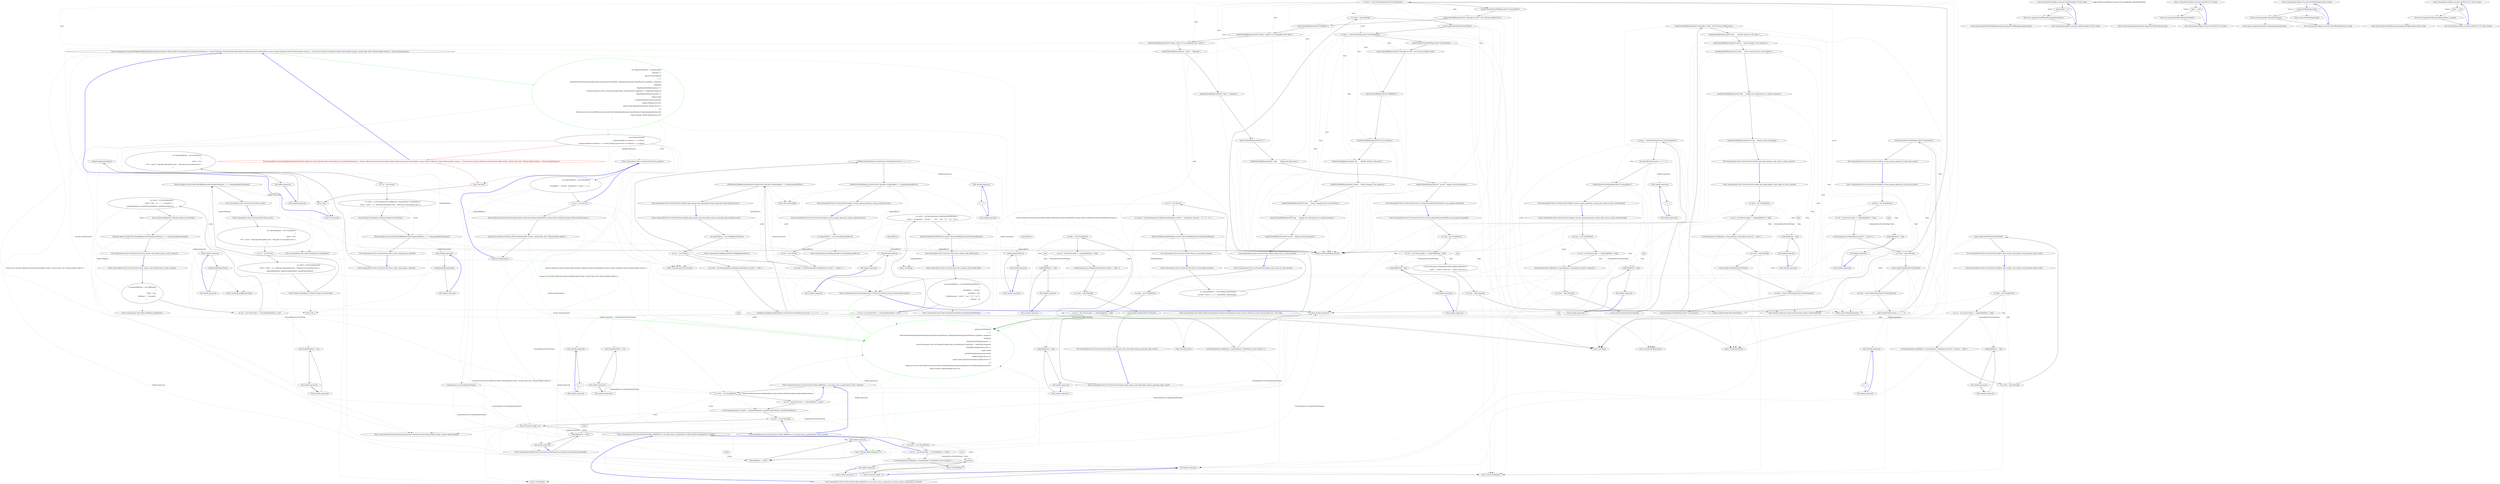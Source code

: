 digraph  {
m2_0 [label="Entry CommandLine.Core.OptionMapper.MapValues(System.Collections.Generic.IEnumerable<CommandLine.Core.SpecificationProperty>, System.Collections.Generic.IEnumerable<System.Collections.Generic.KeyValuePair<string, System.Collections.Generic.IEnumerable<string>>>, System.Func<System.Collections.Generic.IEnumerable<string>, System.Type, bool, CSharpx.Maybe<object>>, System.StringComparer)", span="14-14", cluster="CommandLine.Core.OptionMapper.MapValues(System.Collections.Generic.IEnumerable<CommandLine.Core.SpecificationProperty>, System.Collections.Generic.IEnumerable<System.Collections.Generic.KeyValuePair<string, System.Collections.Generic.IEnumerable<string>>>, System.Func<System.Collections.Generic.IEnumerable<string>, System.Type, bool, CSharpx.Maybe<object>>, System.StringComparer)", file="ParserTests.cs"];
m2_1 [label="var sequencesAndErrors = propertyTuples\r\n                .Select(pt =>\r\n                    options.FirstOrDefault(\r\n                            s =>\r\n                            s.Key.MatchName(((OptionSpecification)pt.Specification).ShortName, ((OptionSpecification)pt.Specification).LongName, comparer))\r\n                               .ToMaybe()\r\n                               .MapMaybeOrDefault(sequence =>\r\n                                    converter(sequence.Value, pt.Property.PropertyType, pt.Specification.TargetType != TargetType.Sequence)\r\n                                    .MapMaybeOrDefault(converted =>\r\n                                            Tuple.Create(\r\n                                                pt.WithValue(Maybe.Just(converted)),\r\n                                                Maybe.Nothing<Error>()),\r\n                                            Tuple.Create<SpecificationProperty, Maybe<Error>>(\r\n                                                pt,\r\n                                                Maybe.Just<Error>(new BadFormatConversionError(((OptionSpecification)pt.Specification).FromOptionSpecification())))),\r\n                                Tuple.Create(pt, Maybe.Nothing<Error>()))\r\n                )", span="20-36", cluster="CommandLine.Core.OptionMapper.MapValues(System.Collections.Generic.IEnumerable<CommandLine.Core.SpecificationProperty>, System.Collections.Generic.IEnumerable<System.Collections.Generic.KeyValuePair<string, System.Collections.Generic.IEnumerable<string>>>, System.Func<System.Collections.Generic.IEnumerable<string>, System.Type, bool, CSharpx.Maybe<object>>, System.StringComparer)", file="ParserTests.cs", color=green, community=0];
m2_2 [label="return Result.Succeed(\r\n                sequencesAndErrors.Select(se => se.Item1),\r\n                sequencesAndErrors.Select(se => se.Item2).OfType<Just<Error>>().Select(se => se.Value));", span="37-39", cluster="CommandLine.Core.OptionMapper.MapValues(System.Collections.Generic.IEnumerable<CommandLine.Core.SpecificationProperty>, System.Collections.Generic.IEnumerable<System.Collections.Generic.KeyValuePair<string, System.Collections.Generic.IEnumerable<string>>>, System.Func<System.Collections.Generic.IEnumerable<string>, System.Type, bool, CSharpx.Maybe<object>>, System.StringComparer)", file="ParserTests.cs"];
m2_4 [label="Entry Unk.Select", span="", cluster="Unk.Select", file="ParserTests.cs"];
m2_3 [label="Exit CommandLine.Core.OptionMapper.MapValues(System.Collections.Generic.IEnumerable<CommandLine.Core.SpecificationProperty>, System.Collections.Generic.IEnumerable<System.Collections.Generic.KeyValuePair<string, System.Collections.Generic.IEnumerable<string>>>, System.Func<System.Collections.Generic.IEnumerable<string>, System.Type, bool, CSharpx.Maybe<object>>, System.StringComparer)", span="14-14", cluster="CommandLine.Core.OptionMapper.MapValues(System.Collections.Generic.IEnumerable<CommandLine.Core.SpecificationProperty>, System.Collections.Generic.IEnumerable<System.Collections.Generic.KeyValuePair<string, System.Collections.Generic.IEnumerable<string>>>, System.Func<System.Collections.Generic.IEnumerable<string>, System.Type, bool, CSharpx.Maybe<object>>, System.StringComparer)", color=red, community=0, file="ParserTests.cs"];
m2_5 [label="Entry Unk.>", span="", cluster="Unk.>", file="ParserTests.cs"];
m2_6 [label="Entry Unk.Succeed", span="", cluster="Unk.Succeed", file="ParserTests.cs"];
m2_100 [label="Entry CommandLine.Tests.Unit.ParserTests.Explicit_help_request_with_immutable_instance_generates_help_requested_error()", span="184-184", cluster="CommandLine.Tests.Unit.ParserTests.Explicit_help_request_with_immutable_instance_generates_help_requested_error()", file="ParserTests.cs"];
m2_101 [label="var expectedError = new HelpRequestedError()", span="187-187", cluster="CommandLine.Tests.Unit.ParserTests.Explicit_help_request_with_immutable_instance_generates_help_requested_error()", file="ParserTests.cs"];
m2_102 [label="var sut = new Parser()", span="188-188", cluster="CommandLine.Tests.Unit.ParserTests.Explicit_help_request_with_immutable_instance_generates_help_requested_error()", file="ParserTests.cs"];
m2_105 [label="((NotParsed<FakeImmutableOptions>)result).Errors.Should().ContainSingle(e => e.Equals(expectedError))", span="195-195", cluster="CommandLine.Tests.Unit.ParserTests.Explicit_help_request_with_immutable_instance_generates_help_requested_error()", file="ParserTests.cs"];
m2_103 [label="var result = sut.ParseArguments<FakeImmutableOptions>(new[] { ''--help'' })", span="191-191", cluster="CommandLine.Tests.Unit.ParserTests.Explicit_help_request_with_immutable_instance_generates_help_requested_error()", file="ParserTests.cs"];
m2_104 [label="((NotParsed<FakeImmutableOptions>)result).Errors.Should().HaveCount(x => x == 1)", span="194-194", cluster="CommandLine.Tests.Unit.ParserTests.Explicit_help_request_with_immutable_instance_generates_help_requested_error()", file="ParserTests.cs"];
m2_106 [label="Exit CommandLine.Tests.Unit.ParserTests.Explicit_help_request_with_immutable_instance_generates_help_requested_error()", span="184-184", cluster="CommandLine.Tests.Unit.ParserTests.Explicit_help_request_with_immutable_instance_generates_help_requested_error()", file="ParserTests.cs"];
m2_162 [label="Entry CommandLine.Tests.Unit.ParserTests.Implicit_help_screen_in_verb_scenario()", span="251-251", cluster="CommandLine.Tests.Unit.ParserTests.Implicit_help_screen_in_verb_scenario()", file="ParserTests.cs"];
m2_163 [label="var help = new StringWriter()", span="254-254", cluster="CommandLine.Tests.Unit.ParserTests.Implicit_help_screen_in_verb_scenario()", file="ParserTests.cs"];
m2_164 [label="var sut = new Parser(config => config.HelpWriter = help)", span="255-255", cluster="CommandLine.Tests.Unit.ParserTests.Implicit_help_screen_in_verb_scenario()", file="ParserTests.cs"];
m2_166 [label="var result = help.ToString()", span="259-259", cluster="CommandLine.Tests.Unit.ParserTests.Implicit_help_screen_in_verb_scenario()", file="ParserTests.cs"];
m2_165 [label="sut.ParseArguments<AddOptions, CommitOptions, CloneOptions>(new string [] { })", span="258-258", cluster="CommandLine.Tests.Unit.ParserTests.Implicit_help_screen_in_verb_scenario()", file="ParserTests.cs"];
m2_167 [label="result.Length.Should().BeGreaterThan(0)", span="262-262", cluster="CommandLine.Tests.Unit.ParserTests.Implicit_help_screen_in_verb_scenario()", file="ParserTests.cs"];
m2_168 [label="var lines = result.ToNotEmptyLines().TrimStringArray()", span="263-263", cluster="CommandLine.Tests.Unit.ParserTests.Implicit_help_screen_in_verb_scenario()", file="ParserTests.cs"];
m2_169 [label="lines[0].Should().StartWithEquivalent(''CommandLine'')", span="264-264", cluster="CommandLine.Tests.Unit.ParserTests.Implicit_help_screen_in_verb_scenario()", file="ParserTests.cs"];
m2_170 [label="lines[1].ShouldBeEquivalentTo(''Copyright (c) 2005 - 2015 Giacomo Stelluti Scala'')", span="265-265", cluster="CommandLine.Tests.Unit.ParserTests.Implicit_help_screen_in_verb_scenario()", file="ParserTests.cs"];
m2_171 [label="lines[2].ShouldBeEquivalentTo(''ERROR(S):'')", span="266-266", cluster="CommandLine.Tests.Unit.ParserTests.Implicit_help_screen_in_verb_scenario()", file="ParserTests.cs"];
m2_172 [label="lines[3].ShouldBeEquivalentTo(''No verb selected.'')", span="267-267", cluster="CommandLine.Tests.Unit.ParserTests.Implicit_help_screen_in_verb_scenario()", file="ParserTests.cs"];
m2_173 [label="lines[4].ShouldBeEquivalentTo(''add        Add file contents to the index.'')", span="268-268", cluster="CommandLine.Tests.Unit.ParserTests.Implicit_help_screen_in_verb_scenario()", file="ParserTests.cs"];
m2_174 [label="lines[5].ShouldBeEquivalentTo(''commit     Record changes to the repository.'')", span="269-269", cluster="CommandLine.Tests.Unit.ParserTests.Implicit_help_screen_in_verb_scenario()", file="ParserTests.cs"];
m2_175 [label="lines[6].ShouldBeEquivalentTo(''clone      Clone a repository into a new directory.'')", span="270-270", cluster="CommandLine.Tests.Unit.ParserTests.Implicit_help_screen_in_verb_scenario()", file="ParserTests.cs"];
m2_176 [label="lines[7].ShouldBeEquivalentTo(''help       Display more information on a specific command.'')", span="271-271", cluster="CommandLine.Tests.Unit.ParserTests.Implicit_help_screen_in_verb_scenario()", file="ParserTests.cs"];
m2_177 [label="lines[8].ShouldBeEquivalentTo(''version    Display version information.'')", span="272-272", cluster="CommandLine.Tests.Unit.ParserTests.Implicit_help_screen_in_verb_scenario()", file="ParserTests.cs"];
m2_178 [label="Exit CommandLine.Tests.Unit.ParserTests.Implicit_help_screen_in_verb_scenario()", span="251-251", cluster="CommandLine.Tests.Unit.ParserTests.Implicit_help_screen_in_verb_scenario()", file="ParserTests.cs"];
m2_8 [label="options.FirstOrDefault(\r\n                            s =>\r\n                            s.Key.MatchName(((OptionSpecification)pt.Specification).ShortName, ((OptionSpecification)pt.Specification).LongName, comparer))\r\n                               .ToMaybe()\r\n                               .MapMaybeOrDefault(sequence =>\r\n                                    converter(sequence.Value, pt.Property.PropertyType, pt.Specification.TargetType != TargetType.Sequence)\r\n                                    .MapMaybeOrDefault(converted =>\r\n                                            Tuple.Create(\r\n                                                pt.WithValue(Maybe.Just(converted)),\r\n                                                Maybe.Nothing<Error>()),\r\n                                            Tuple.Create<SpecificationProperty, Maybe<Error>>(\r\n                                                pt,\r\n                                                Maybe.Just<Error>(new BadFormatConversionError(((OptionSpecification)pt.Specification).FromOptionSpecification())))),\r\n                                Tuple.Create(pt, Maybe.Nothing<Error>()))", span="22-35", cluster="lambda expression", file="ParserTests.cs", color=green, community=0];
m2_18 [label="sut.ParseArguments(new string[] { }, typeof(AddOptions), typeof(CommitOptions), typeof(CloneOptions))", span="38-38", cluster="CommandLine.Tests.Unit.ParserTests.When_HelpWriter_is_set_help_screen_is_generated_in_verbs_scenario()", file="ParserTests.cs"];
m2_24 [label="with.HelpWriter = writer", span="35-35", cluster="lambda expression", file="ParserTests.cs"];
m2_79 [label="Entry CommandLine.Tests.Fakes.CloneOptions.CloneOptions()", span="33-33", cluster="CommandLine.Tests.Fakes.CloneOptions.CloneOptions()", file="ParserTests.cs"];
m2_29 [label="sut.ParseArguments<AddOptions, CommitOptions, CloneOptions>(new string[] { })", span="54-54", cluster="CommandLine.Tests.Unit.ParserTests.When_HelpWriter_is_set_help_screen_is_generated_in_verbs_scenario_using_generic_overload()", file="ParserTests.cs"];
m2_11 [label="Entry Unk.ToMaybe", span="", cluster="Unk.ToMaybe", file="ParserTests.cs"];
m2_118 [label="Entry CommandLine.Tests.Unit.ParserTests.Explicit_help_request_with_immutable_instance_generates_help_screen()", span="200-200", cluster="CommandLine.Tests.Unit.ParserTests.Explicit_help_request_with_immutable_instance_generates_help_screen()", file="ParserTests.cs"];
m2_119 [label="var help = new StringWriter()", span="203-203", cluster="CommandLine.Tests.Unit.ParserTests.Explicit_help_request_with_immutable_instance_generates_help_screen()", file="ParserTests.cs"];
m2_120 [label="var sut = new Parser(config => config.HelpWriter = help)", span="204-204", cluster="CommandLine.Tests.Unit.ParserTests.Explicit_help_request_with_immutable_instance_generates_help_screen()", file="ParserTests.cs"];
m2_122 [label="var result = help.ToString()", span="208-208", cluster="CommandLine.Tests.Unit.ParserTests.Explicit_help_request_with_immutable_instance_generates_help_screen()", file="ParserTests.cs"];
m2_121 [label="sut.ParseArguments<FakeImmutableOptions>(new[] { ''--help'' })", span="207-207", cluster="CommandLine.Tests.Unit.ParserTests.Explicit_help_request_with_immutable_instance_generates_help_screen()", file="ParserTests.cs"];
m2_123 [label="result.Length.Should().BeGreaterThan(0)", span="211-211", cluster="CommandLine.Tests.Unit.ParserTests.Explicit_help_request_with_immutable_instance_generates_help_screen()", file="ParserTests.cs"];
m2_124 [label="Exit CommandLine.Tests.Unit.ParserTests.Explicit_help_request_with_immutable_instance_generates_help_screen()", span="200-200", cluster="CommandLine.Tests.Unit.ParserTests.Explicit_help_request_with_immutable_instance_generates_help_screen()", file="ParserTests.cs"];
m2_46 [label="Entry CommandLine.Tests.Unit.ParserTests.Parse_options_with_double_dash()", span="81-81", cluster="CommandLine.Tests.Unit.ParserTests.Parse_options_with_double_dash()", file="ParserTests.cs"];
m2_47 [label="var expectedOptions = new FakeOptionsWithValues\r\n                {\r\n                    StringValue = ''astring'',\r\n                    LongValue = 20L,\r\n                    StringSequence = new[] { ''--aaa'', ''-b'', ''--ccc'' },\r\n                    IntValue = 30\r\n                }", span="84-90", cluster="CommandLine.Tests.Unit.ParserTests.Parse_options_with_double_dash()", file="ParserTests.cs"];
m2_48 [label="var sut = new Parser(with => with.EnableDashDash = true)", span="91-91", cluster="CommandLine.Tests.Unit.ParserTests.Parse_options_with_double_dash()", file="ParserTests.cs"];
m2_50 [label="((Parsed<FakeOptionsWithValues>)result).Value.ShouldBeEquivalentTo(expectedOptions)", span="98-98", cluster="CommandLine.Tests.Unit.ParserTests.Parse_options_with_double_dash()", file="ParserTests.cs"];
m2_49 [label="var result = sut.ParseArguments<FakeOptionsWithValues>(\r\n                new[] { ''--stringvalue'', ''astring'', ''--'', ''20'', ''--aaa'', ''-b'', ''--ccc'', ''30'' })", span="94-95", cluster="CommandLine.Tests.Unit.ParserTests.Parse_options_with_double_dash()", file="ParserTests.cs"];
m2_51 [label="Exit CommandLine.Tests.Unit.ParserTests.Parse_options_with_double_dash()", span="81-81", cluster="CommandLine.Tests.Unit.ParserTests.Parse_options_with_double_dash()", file="ParserTests.cs"];
m2_110 [label="Entry Unk.ContainSingle", span="", cluster="Unk.ContainSingle", file="ParserTests.cs"];
m2_237 [label="Entry CommandLine.Tests.Unit.ParserTests.Explicit_help_request_with_specific_verb_generates_help_screen()", span="350-350", cluster="CommandLine.Tests.Unit.ParserTests.Explicit_help_request_with_specific_verb_generates_help_screen()", file="ParserTests.cs"];
m2_238 [label="var help = new StringWriter()", span="353-353", cluster="CommandLine.Tests.Unit.ParserTests.Explicit_help_request_with_specific_verb_generates_help_screen()", file="ParserTests.cs"];
m2_239 [label="var sut = new Parser(config => config.HelpWriter = help)", span="354-354", cluster="CommandLine.Tests.Unit.ParserTests.Explicit_help_request_with_specific_verb_generates_help_screen()", file="ParserTests.cs"];
m2_241 [label="var result = help.ToString()", span="358-358", cluster="CommandLine.Tests.Unit.ParserTests.Explicit_help_request_with_specific_verb_generates_help_screen()", file="ParserTests.cs"];
m2_240 [label="sut.ParseArguments<AddOptions, CommitOptions, CloneOptions>(new[] { ''commit'', ''--help'' })", span="357-357", cluster="CommandLine.Tests.Unit.ParserTests.Explicit_help_request_with_specific_verb_generates_help_screen()", file="ParserTests.cs"];
m2_242 [label="result.Length.Should().BeGreaterThan(0)", span="361-361", cluster="CommandLine.Tests.Unit.ParserTests.Explicit_help_request_with_specific_verb_generates_help_screen()", file="ParserTests.cs"];
m2_243 [label="Exit CommandLine.Tests.Unit.ParserTests.Explicit_help_request_with_specific_verb_generates_help_screen()", span="350-350", cluster="CommandLine.Tests.Unit.ParserTests.Explicit_help_request_with_specific_verb_generates_help_screen()", file="ParserTests.cs"];
m2_22 [label="Entry CommandLine.Parser.ParseArguments(System.Collections.Generic.IEnumerable<string>, params System.Type[])", span="142-142", cluster="CommandLine.Parser.ParseArguments(System.Collections.Generic.IEnumerable<string>, params System.Type[])", file="ParserTests.cs"];
m2_64 [label="Entry Unk.>", span="", cluster="Unk.>", file="ParserTests.cs"];
m2_33 [label="Exit lambda expression", span="38-38", cluster="lambda expression", file="ParserTests.cs"];
m2_14 [label="Exit lambda expression", span="19-19", cluster="lambda expression", file="ParserTests.cs"];
m2_83 [label="Entry CommandLine.Tests.Unit.ParserTests.Parse_verbs_using_generic_overload()", span="147-147", cluster="CommandLine.Tests.Unit.ParserTests.Parse_verbs_using_generic_overload()", file="ParserTests.cs"];
m2_84 [label="var expectedOptions = new CloneOptions\r\n            {\r\n                Quiet = true,\r\n                Urls = new[] { ''http://gsscoder.github.com/'', ''http://yes-to-nooo.github.com/'' }\r\n            }", span="150-154", cluster="CommandLine.Tests.Unit.ParserTests.Parse_verbs_using_generic_overload()", file="ParserTests.cs"];
m2_85 [label="var sut = new Parser()", span="155-155", cluster="CommandLine.Tests.Unit.ParserTests.Parse_verbs_using_generic_overload()", file="ParserTests.cs"];
m2_88 [label="((Parsed<object>)result).Value.ShouldBeEquivalentTo(expectedOptions, o => o.RespectingRuntimeTypes())", span="163-163", cluster="CommandLine.Tests.Unit.ParserTests.Parse_verbs_using_generic_overload()", file="ParserTests.cs"];
m2_86 [label="var result = sut.ParseArguments<AddOptions, CommitOptions, CloneOptions>(\r\n                new[] { ''clone'', ''-q'', ''http://gsscoder.github.com/'', ''http://yes-to-nooo.github.com/'' })", span="158-159", cluster="CommandLine.Tests.Unit.ParserTests.Parse_verbs_using_generic_overload()", file="ParserTests.cs"];
m2_87 [label="Assert.IsType<CloneOptions>(((Parsed<object>)result).Value)", span="162-162", cluster="CommandLine.Tests.Unit.ParserTests.Parse_verbs_using_generic_overload()", file="ParserTests.cs"];
m2_89 [label="Exit CommandLine.Tests.Unit.ParserTests.Parse_verbs_using_generic_overload()", span="147-147", cluster="CommandLine.Tests.Unit.ParserTests.Parse_verbs_using_generic_overload()", file="ParserTests.cs"];
m2_154 [label="Entry System.Collections.Generic.IEnumerable<string>.TrimStringArray()", span="15-15", cluster="System.Collections.Generic.IEnumerable<string>.TrimStringArray()", file="ParserTests.cs"];
m2_56 [label="Entry CommandLine.Tests.Unit.ParserTests.Parse_options_with_double_dash_in_verbs_scenario()", span="103-103", cluster="CommandLine.Tests.Unit.ParserTests.Parse_options_with_double_dash_in_verbs_scenario()", file="ParserTests.cs"];
m2_57 [label="var expectedOptions = new AddOptions\r\n                {\r\n                    Patch = true,\r\n                    FileName = ''--strange-fn''\r\n                }", span="106-110", cluster="CommandLine.Tests.Unit.ParserTests.Parse_options_with_double_dash_in_verbs_scenario()", file="ParserTests.cs"];
m2_58 [label="var sut = new Parser(with => with.EnableDashDash = true)", span="111-111", cluster="CommandLine.Tests.Unit.ParserTests.Parse_options_with_double_dash_in_verbs_scenario()", file="ParserTests.cs"];
m2_61 [label="((Parsed<object>)result).Value.ShouldBeEquivalentTo(expectedOptions, o => o.RespectingRuntimeTypes())", span="120-120", cluster="CommandLine.Tests.Unit.ParserTests.Parse_options_with_double_dash_in_verbs_scenario()", file="ParserTests.cs"];
m2_59 [label="var result = sut.ParseArguments(\r\n                new[] { ''add'', ''-p'', ''--'', ''--strange-fn'' },\r\n                typeof(AddOptions), typeof(CommitOptions), typeof(CloneOptions))", span="114-116", cluster="CommandLine.Tests.Unit.ParserTests.Parse_options_with_double_dash_in_verbs_scenario()", file="ParserTests.cs"];
m2_60 [label="Assert.IsType<AddOptions>(((Parsed<object>)result).Value)", span="119-119", cluster="CommandLine.Tests.Unit.ParserTests.Parse_options_with_double_dash_in_verbs_scenario()", file="ParserTests.cs"];
m2_62 [label="Exit CommandLine.Tests.Unit.ParserTests.Parse_options_with_double_dash_in_verbs_scenario()", span="103-103", cluster="CommandLine.Tests.Unit.ParserTests.Parse_options_with_double_dash_in_verbs_scenario()", file="ParserTests.cs"];
m2_7 [label="Entry lambda expression", span="21-35", cluster="lambda expression", file="ParserTests.cs"];
m2_71 [label="Entry Unk.RespectingRuntimeTypes", span="", cluster="Unk.RespectingRuntimeTypes", file="ParserTests.cs"];
m2_125 [label="Entry Unk.BeGreaterThan", span="", cluster="Unk.BeGreaterThan", file="ParserTests.cs"];
m2_129 [label="Entry CommandLine.Tests.Unit.ParserTests.Explicit_version_request_generates_version_requested_error()", span="216-216", cluster="CommandLine.Tests.Unit.ParserTests.Explicit_version_request_generates_version_requested_error()", file="ParserTests.cs"];
m2_130 [label="var expectedError = new VersionRequestedError()", span="219-219", cluster="CommandLine.Tests.Unit.ParserTests.Explicit_version_request_generates_version_requested_error()", file="ParserTests.cs"];
m2_131 [label="var sut = new Parser()", span="220-220", cluster="CommandLine.Tests.Unit.ParserTests.Explicit_version_request_generates_version_requested_error()", file="ParserTests.cs"];
m2_134 [label="((NotParsed<FakeOptions>)result).Errors.Should().ContainSingle(e => e.Equals(expectedError))", span="227-227", cluster="CommandLine.Tests.Unit.ParserTests.Explicit_version_request_generates_version_requested_error()", file="ParserTests.cs"];
m2_132 [label="var result = sut.ParseArguments<FakeOptions>(new[] { ''--version'' })", span="223-223", cluster="CommandLine.Tests.Unit.ParserTests.Explicit_version_request_generates_version_requested_error()", file="ParserTests.cs"];
m2_133 [label="((NotParsed<FakeOptions>)result).Errors.Should().HaveCount(x => x == 1)", span="226-226", cluster="CommandLine.Tests.Unit.ParserTests.Explicit_version_request_generates_version_requested_error()", file="ParserTests.cs"];
m2_135 [label="Exit CommandLine.Tests.Unit.ParserTests.Explicit_version_request_generates_version_requested_error()", span="216-216", cluster="CommandLine.Tests.Unit.ParserTests.Explicit_version_request_generates_version_requested_error()", file="ParserTests.cs"];
m2_136 [label="Entry CommandLine.VersionRequestedError.VersionRequestedError()", span="432-432", cluster="CommandLine.VersionRequestedError.VersionRequestedError()", file="ParserTests.cs"];
m2_44 [label="Entry CommandLine.Parser.Parser()", span="26-26", cluster="CommandLine.Parser.Parser()", file="ParserTests.cs"];
m2_25 [label="Exit lambda expression", span="35-35", cluster="lambda expression", file="ParserTests.cs"];
m2_13 [label="with.HelpWriter = writer", span="19-19", cluster="lambda expression", file="ParserTests.cs"];
m2_182 [label="Entry CommandLine.Tests.Unit.ParserTests.Double_dash_help_dispalys_verbs_index_in_verbs_scenario()", span="277-277", cluster="CommandLine.Tests.Unit.ParserTests.Double_dash_help_dispalys_verbs_index_in_verbs_scenario()", file="ParserTests.cs"];
m2_183 [label="var help = new StringWriter()", span="280-280", cluster="CommandLine.Tests.Unit.ParserTests.Double_dash_help_dispalys_verbs_index_in_verbs_scenario()", file="ParserTests.cs"];
m2_184 [label="var sut = new Parser(config => config.HelpWriter = help)", span="281-281", cluster="CommandLine.Tests.Unit.ParserTests.Double_dash_help_dispalys_verbs_index_in_verbs_scenario()", file="ParserTests.cs"];
m2_186 [label="var result = help.ToString()", span="285-285", cluster="CommandLine.Tests.Unit.ParserTests.Double_dash_help_dispalys_verbs_index_in_verbs_scenario()", file="ParserTests.cs"];
m2_185 [label="sut.ParseArguments<AddOptions, CommitOptions, CloneOptions>(new [] { ''--help'' })", span="284-284", cluster="CommandLine.Tests.Unit.ParserTests.Double_dash_help_dispalys_verbs_index_in_verbs_scenario()", file="ParserTests.cs"];
m2_187 [label="result.Length.Should().BeGreaterThan(0)", span="288-288", cluster="CommandLine.Tests.Unit.ParserTests.Double_dash_help_dispalys_verbs_index_in_verbs_scenario()", file="ParserTests.cs"];
m2_188 [label="var lines = result.ToNotEmptyLines().TrimStringArray()", span="289-289", cluster="CommandLine.Tests.Unit.ParserTests.Double_dash_help_dispalys_verbs_index_in_verbs_scenario()", file="ParserTests.cs"];
m2_189 [label="lines[0].Should().StartWithEquivalent(''CommandLine'')", span="290-290", cluster="CommandLine.Tests.Unit.ParserTests.Double_dash_help_dispalys_verbs_index_in_verbs_scenario()", file="ParserTests.cs"];
m2_190 [label="lines[1].ShouldBeEquivalentTo(''Copyright (c) 2005 - 2015 Giacomo Stelluti Scala'')", span="291-291", cluster="CommandLine.Tests.Unit.ParserTests.Double_dash_help_dispalys_verbs_index_in_verbs_scenario()", file="ParserTests.cs"];
m2_191 [label="lines[2].ShouldBeEquivalentTo(''add        Add file contents to the index.'')", span="292-292", cluster="CommandLine.Tests.Unit.ParserTests.Double_dash_help_dispalys_verbs_index_in_verbs_scenario()", file="ParserTests.cs"];
m2_192 [label="lines[3].ShouldBeEquivalentTo(''commit     Record changes to the repository.'')", span="293-293", cluster="CommandLine.Tests.Unit.ParserTests.Double_dash_help_dispalys_verbs_index_in_verbs_scenario()", file="ParserTests.cs"];
m2_193 [label="lines[4].ShouldBeEquivalentTo(''clone      Clone a repository into a new directory.'')", span="294-294", cluster="CommandLine.Tests.Unit.ParserTests.Double_dash_help_dispalys_verbs_index_in_verbs_scenario()", file="ParserTests.cs"];
m2_194 [label="lines[5].ShouldBeEquivalentTo(''help       Display more information on a specific command.'')", span="295-295", cluster="CommandLine.Tests.Unit.ParserTests.Double_dash_help_dispalys_verbs_index_in_verbs_scenario()", file="ParserTests.cs"];
m2_195 [label="lines[6].ShouldBeEquivalentTo(''version    Display version information.'')", span="296-296", cluster="CommandLine.Tests.Unit.ParserTests.Double_dash_help_dispalys_verbs_index_in_verbs_scenario()", file="ParserTests.cs"];
m2_196 [label="Exit CommandLine.Tests.Unit.ParserTests.Double_dash_help_dispalys_verbs_index_in_verbs_scenario()", span="277-277", cluster="CommandLine.Tests.Unit.ParserTests.Double_dash_help_dispalys_verbs_index_in_verbs_scenario()", file="ParserTests.cs"];
m2_26 [label="Entry CommandLine.Tests.Unit.ParserTests.When_HelpWriter_is_set_help_screen_is_generated_in_verbs_scenario_using_generic_overload()", span="47-47", cluster="CommandLine.Tests.Unit.ParserTests.When_HelpWriter_is_set_help_screen_is_generated_in_verbs_scenario_using_generic_overload()", file="ParserTests.cs"];
m2_12 [label="Entry CSharpx.Maybe.Nothing<T>()", span="116-116", cluster="CSharpx.Maybe.Nothing<T>()", file="ParserTests.cs"];
m2_23 [label="Entry CommandLine.BadFormatConversionError.BadFormatConversionError(CommandLine.NameInfo)", span="349-349", cluster="CommandLine.BadFormatConversionError.BadFormatConversionError(CommandLine.NameInfo)", file="ParserTests.cs"];
m2_35 [label="se.Item2", span="39-39", cluster="lambda expression", file="ParserTests.cs"];
m2_34 [label="Entry lambda expression", span="39-39", cluster="lambda expression", file="ParserTests.cs"];
m2_36 [label="Exit lambda expression", span="39-39", cluster="lambda expression", file="ParserTests.cs"];
m2_54 [label="with.EnableDashDash = true", span="91-91", cluster="lambda expression", file="ParserTests.cs"];
m2_53 [label="Entry lambda expression", span="91-91", cluster="lambda expression", file="ParserTests.cs"];
m2_55 [label="Exit lambda expression", span="91-91", cluster="lambda expression", file="ParserTests.cs"];
m2_66 [label="with.EnableDashDash = true", span="111-111", cluster="lambda expression", file="ParserTests.cs"];
m2_68 [label="Entry lambda expression", span="120-120", cluster="lambda expression", file="ParserTests.cs"];
m2_65 [label="Entry lambda expression", span="111-111", cluster="lambda expression", file="ParserTests.cs"];
m2_67 [label="Exit lambda expression", span="111-111", cluster="lambda expression", file="ParserTests.cs"];
m2_69 [label="o.RespectingRuntimeTypes()", span="120-120", cluster="lambda expression", file="ParserTests.cs"];
m2_70 [label="Exit lambda expression", span="120-120", cluster="lambda expression", file="ParserTests.cs"];
m2_80 [label="Entry lambda expression", span="142-142", cluster="lambda expression", file="ParserTests.cs"];
m2_81 [label="o.RespectingRuntimeTypes()", span="142-142", cluster="lambda expression", file="ParserTests.cs"];
m2_82 [label="Exit lambda expression", span="142-142", cluster="lambda expression", file="ParserTests.cs"];
m2_90 [label="Entry lambda expression", span="163-163", cluster="lambda expression", file="ParserTests.cs"];
m2_91 [label="o.RespectingRuntimeTypes()", span="163-163", cluster="lambda expression", file="ParserTests.cs"];
m2_92 [label="Exit lambda expression", span="163-163", cluster="lambda expression", file="ParserTests.cs"];
m2_115 [label="e.Equals(expectedError)", span="195-195", cluster="lambda expression", file="ParserTests.cs"];
m2_111 [label="Entry lambda expression", span="194-194", cluster="lambda expression", file="ParserTests.cs"];
m2_114 [label="Entry lambda expression", span="195-195", cluster="lambda expression", file="ParserTests.cs"];
m2_112 [label="x == 1", span="194-194", cluster="lambda expression", file="ParserTests.cs"];
m2_113 [label="Exit lambda expression", span="194-194", cluster="lambda expression", file="ParserTests.cs"];
m2_116 [label="Exit lambda expression", span="195-195", cluster="lambda expression", file="ParserTests.cs"];
m2_127 [label="config.HelpWriter = help", span="204-204", cluster="lambda expression", file="ParserTests.cs"];
m2_126 [label="Entry lambda expression", span="204-204", cluster="lambda expression", file="ParserTests.cs"];
m2_128 [label="Exit lambda expression", span="204-204", cluster="lambda expression", file="ParserTests.cs"];
m2_141 [label="e.Equals(expectedError)", span="227-227", cluster="lambda expression", file="ParserTests.cs"];
m2_137 [label="Entry lambda expression", span="226-226", cluster="lambda expression", file="ParserTests.cs"];
m2_140 [label="Entry lambda expression", span="227-227", cluster="lambda expression", file="ParserTests.cs"];
m2_138 [label="x == 1", span="226-226", cluster="lambda expression", file="ParserTests.cs"];
m2_139 [label="Exit lambda expression", span="226-226", cluster="lambda expression", file="ParserTests.cs"];
m2_142 [label="Exit lambda expression", span="227-227", cluster="lambda expression", file="ParserTests.cs"];
m2_157 [label="config.HelpWriter = help", span="236-236", cluster="lambda expression", file="ParserTests.cs"];
m2_159 [label="Entry lambda expression", span="245-245", cluster="lambda expression", file="ParserTests.cs"];
m2_156 [label="Entry lambda expression", span="236-236", cluster="lambda expression", file="ParserTests.cs"];
m2_158 [label="Exit lambda expression", span="236-236", cluster="lambda expression", file="ParserTests.cs"];
m2_160 [label="x == 1", span="245-245", cluster="lambda expression", file="ParserTests.cs"];
m2_161 [label="Exit lambda expression", span="245-245", cluster="lambda expression", file="ParserTests.cs"];
m2_180 [label="config.HelpWriter = help", span="255-255", cluster="lambda expression", file="ParserTests.cs"];
m2_179 [label="Entry lambda expression", span="255-255", cluster="lambda expression", file="ParserTests.cs"];
m2_181 [label="Exit lambda expression", span="255-255", cluster="lambda expression", file="ParserTests.cs"];
m2_198 [label="config.HelpWriter = help", span="281-281", cluster="lambda expression", file="ParserTests.cs"];
m2_197 [label="Entry lambda expression", span="281-281", cluster="lambda expression", file="ParserTests.cs"];
m2_199 [label="Exit lambda expression", span="281-281", cluster="lambda expression", file="ParserTests.cs"];
m2_211 [label="config.HelpWriter = help", span="307-307", cluster="lambda expression", file="ParserTests.cs"];
m2_213 [label="Entry lambda expression", span="316-316", cluster="lambda expression", file="ParserTests.cs"];
m2_210 [label="Entry lambda expression", span="307-307", cluster="lambda expression", file="ParserTests.cs"];
m2_212 [label="Exit lambda expression", span="307-307", cluster="lambda expression", file="ParserTests.cs"];
m2_214 [label="x == 1", span="316-316", cluster="lambda expression", file="ParserTests.cs"];
m2_215 [label="Exit lambda expression", span="316-316", cluster="lambda expression", file="ParserTests.cs"];
m2_235 [label="config.HelpWriter = help", span="326-326", cluster="lambda expression", file="ParserTests.cs"];
m2_234 [label="Entry lambda expression", span="326-326", cluster="lambda expression", file="ParserTests.cs"];
m2_236 [label="Exit lambda expression", span="326-326", cluster="lambda expression", file="ParserTests.cs"];
m2_245 [label="config.HelpWriter = help", span="354-354", cluster="lambda expression", file="ParserTests.cs"];
m2_244 [label="Entry lambda expression", span="354-354", cluster="lambda expression", file="ParserTests.cs"];
m2_246 [label="Exit lambda expression", span="354-354", cluster="lambda expression", file="ParserTests.cs"];
m2_9 [label="Entry CommandLine.Parser.ParseArguments<T>(System.Collections.Generic.IEnumerable<string>)", span="85-85", cluster="CommandLine.Parser.ParseArguments<T>(System.Collections.Generic.IEnumerable<string>)", file="ParserTests.cs"];
m2_15 [label="Entry CommandLine.Tests.Unit.ParserTests.When_HelpWriter_is_set_help_screen_is_generated_in_verbs_scenario()", span="31-31", cluster="CommandLine.Tests.Unit.ParserTests.When_HelpWriter_is_set_help_screen_is_generated_in_verbs_scenario()", file="ParserTests.cs"];
m2_19 [label="var text = writer.ToString()", span="41-41", cluster="CommandLine.Tests.Unit.ParserTests.When_HelpWriter_is_set_help_screen_is_generated_in_verbs_scenario()", file="ParserTests.cs"];
m2_16 [label="var writer = new StringWriter()", span="34-34", cluster="CommandLine.Tests.Unit.ParserTests.When_HelpWriter_is_set_help_screen_is_generated_in_verbs_scenario()", file="ParserTests.cs"];
m2_20 [label="Assert.True(text.Length > 0)", span="42-42", cluster="CommandLine.Tests.Unit.ParserTests.When_HelpWriter_is_set_help_screen_is_generated_in_verbs_scenario()", file="ParserTests.cs"];
m2_31 [label="Assert.True(text.Length > 0)", span="58-58", cluster="CommandLine.Tests.Unit.ParserTests.When_HelpWriter_is_set_help_screen_is_generated_in_verbs_scenario_using_generic_overload()", file="ParserTests.cs"];
m2_37 [label="Entry CommandLine.Tests.Unit.ParserTests.Parse_options()", span="63-63", cluster="CommandLine.Tests.Unit.ParserTests.Parse_options()", file="ParserTests.cs"];
m2_27 [label="var writer = new StringWriter()", span="50-50", cluster="CommandLine.Tests.Unit.ParserTests.When_HelpWriter_is_set_help_screen_is_generated_in_verbs_scenario_using_generic_overload()", file="ParserTests.cs"];
m2_17 [label="var sut = new Parser(with => with.HelpWriter = writer)", span="35-35", cluster="CommandLine.Tests.Unit.ParserTests.When_HelpWriter_is_set_help_screen_is_generated_in_verbs_scenario()", file="ParserTests.cs"];
m2_21 [label="Exit CommandLine.Tests.Unit.ParserTests.When_HelpWriter_is_set_help_screen_is_generated_in_verbs_scenario()", span="31-31", cluster="CommandLine.Tests.Unit.ParserTests.When_HelpWriter_is_set_help_screen_is_generated_in_verbs_scenario()", file="ParserTests.cs"];
m2_32 [label="Exit CommandLine.Tests.Unit.ParserTests.When_HelpWriter_is_set_help_screen_is_generated_in_verbs_scenario_using_generic_overload()", span="47-47", cluster="CommandLine.Tests.Unit.ParserTests.When_HelpWriter_is_set_help_screen_is_generated_in_verbs_scenario_using_generic_overload()", file="ParserTests.cs"];
m2_39 [label="var sut = new Parser()", span="70-70", cluster="CommandLine.Tests.Unit.ParserTests.Parse_options()", file="ParserTests.cs"];
m2_38 [label="var expectedOptions = new FakeOptions\r\n                {\r\n                    StringValue = ''strvalue'', IntSequence = new[] { 1, 2, 3 }\r\n                }", span="66-69", cluster="CommandLine.Tests.Unit.ParserTests.Parse_options()", file="ParserTests.cs"];
m2_28 [label="var sut = new Parser(with => with.HelpWriter = writer)", span="51-51", cluster="CommandLine.Tests.Unit.ParserTests.When_HelpWriter_is_set_help_screen_is_generated_in_verbs_scenario_using_generic_overload()", file="ParserTests.cs"];
m2_216 [label="Entry CommandLine.Tests.Unit.ParserTests.Errors_of_type_MutuallyExclusiveSetError_are_properly_formatted()", span="322-322", cluster="CommandLine.Tests.Unit.ParserTests.Errors_of_type_MutuallyExclusiveSetError_are_properly_formatted()", file="ParserTests.cs"];
m2_217 [label="var help = new StringWriter()", span="325-325", cluster="CommandLine.Tests.Unit.ParserTests.Errors_of_type_MutuallyExclusiveSetError_are_properly_formatted()", file="ParserTests.cs"];
m2_218 [label="var sut = new Parser(config => config.HelpWriter = help)", span="326-326", cluster="CommandLine.Tests.Unit.ParserTests.Errors_of_type_MutuallyExclusiveSetError_are_properly_formatted()", file="ParserTests.cs"];
m2_220 [label="var result = help.ToString()", span="331-331", cluster="CommandLine.Tests.Unit.ParserTests.Errors_of_type_MutuallyExclusiveSetError_are_properly_formatted()", file="ParserTests.cs"];
m2_219 [label="sut.ParseArguments<FakeOptionsWithTwoRequiredAndSets>(\r\n                new[] { ''--weburl=value.com'', ''--ftpurl=value.org'' })", span="329-330", cluster="CommandLine.Tests.Unit.ParserTests.Errors_of_type_MutuallyExclusiveSetError_are_properly_formatted()", file="ParserTests.cs"];
m2_221 [label="result.Length.Should().BeGreaterThan(0)", span="334-334", cluster="CommandLine.Tests.Unit.ParserTests.Errors_of_type_MutuallyExclusiveSetError_are_properly_formatted()", file="ParserTests.cs"];
m2_222 [label="var lines = result.ToNotEmptyLines().TrimStringArray()", span="335-335", cluster="CommandLine.Tests.Unit.ParserTests.Errors_of_type_MutuallyExclusiveSetError_are_properly_formatted()", file="ParserTests.cs"];
m2_223 [label="lines[0].Should().StartWithEquivalent(''CommandLine'')", span="336-336", cluster="CommandLine.Tests.Unit.ParserTests.Errors_of_type_MutuallyExclusiveSetError_are_properly_formatted()", file="ParserTests.cs"];
m2_224 [label="lines[1].ShouldBeEquivalentTo(''Copyright (c) 2005 - 2015 Giacomo Stelluti Scala'')", span="337-337", cluster="CommandLine.Tests.Unit.ParserTests.Errors_of_type_MutuallyExclusiveSetError_are_properly_formatted()", file="ParserTests.cs"];
m2_225 [label="lines[2].ShouldBeEquivalentTo(''ERROR(S):'')", span="338-338", cluster="CommandLine.Tests.Unit.ParserTests.Errors_of_type_MutuallyExclusiveSetError_are_properly_formatted()", file="ParserTests.cs"];
m2_226 [label="lines[3].ShouldBeEquivalentTo(''Option: 'weburl' is not compatible with: 'ftpurl'.'')", span="339-339", cluster="CommandLine.Tests.Unit.ParserTests.Errors_of_type_MutuallyExclusiveSetError_are_properly_formatted()", file="ParserTests.cs"];
m2_227 [label="lines[4].ShouldBeEquivalentTo(''Option: 'ftpurl' is not compatible with: 'weburl'.'')", span="340-340", cluster="CommandLine.Tests.Unit.ParserTests.Errors_of_type_MutuallyExclusiveSetError_are_properly_formatted()", file="ParserTests.cs"];
m2_228 [label="lines[5].ShouldBeEquivalentTo(''--weburl     Required.'')", span="341-341", cluster="CommandLine.Tests.Unit.ParserTests.Errors_of_type_MutuallyExclusiveSetError_are_properly_formatted()", file="ParserTests.cs"];
m2_229 [label="lines[6].ShouldBeEquivalentTo(''--ftpurl     Required.'')", span="342-342", cluster="CommandLine.Tests.Unit.ParserTests.Errors_of_type_MutuallyExclusiveSetError_are_properly_formatted()", file="ParserTests.cs"];
m2_230 [label="lines[7].ShouldBeEquivalentTo(''-a'')", span="343-343", cluster="CommandLine.Tests.Unit.ParserTests.Errors_of_type_MutuallyExclusiveSetError_are_properly_formatted()", file="ParserTests.cs"];
m2_231 [label="lines[8].ShouldBeEquivalentTo(''--help       Display this help screen.'')", span="344-344", cluster="CommandLine.Tests.Unit.ParserTests.Errors_of_type_MutuallyExclusiveSetError_are_properly_formatted()", file="ParserTests.cs"];
m2_232 [label="lines[9].ShouldBeEquivalentTo(''--version    Display version information.'')", span="345-345", cluster="CommandLine.Tests.Unit.ParserTests.Errors_of_type_MutuallyExclusiveSetError_are_properly_formatted()", file="ParserTests.cs"];
m2_233 [label="Exit CommandLine.Tests.Unit.ParserTests.Errors_of_type_MutuallyExclusiveSetError_are_properly_formatted()", span="322-322", cluster="CommandLine.Tests.Unit.ParserTests.Errors_of_type_MutuallyExclusiveSetError_are_properly_formatted()", file="ParserTests.cs"];
m2_30 [label="Entry Unk.WithValue", span="", cluster="Unk.WithValue", file="ParserTests.cs"];
m2_108 [label="Entry Unk.Should", span="", cluster="Unk.Should", file="ParserTests.cs"];
m2_117 [label="Entry Unk.Equals", span="", cluster="Unk.Equals", file="ParserTests.cs"];
m2_10 [label="Entry Unk.FirstOrDefault", span="", cluster="Unk.FirstOrDefault", file="ParserTests.cs"];
m2_155 [label="Entry Unk.StartWithEquivalent", span="", cluster="Unk.StartWithEquivalent", file="ParserTests.cs"];
m2_109 [label="Entry Unk.HaveCount", span="", cluster="Unk.HaveCount", file="ParserTests.cs"];
m2_99 [label="Entry CommandLine.Tests.Fakes.FakeImmutableOptions.FakeImmutableOptions(string, System.Collections.Generic.IEnumerable<int>, bool, long)", span="13-13", cluster="CommandLine.Tests.Fakes.FakeImmutableOptions.FakeImmutableOptions(string, System.Collections.Generic.IEnumerable<int>, bool, long)", file="ParserTests.cs"];
m2_63 [label="Entry CommandLine.Tests.Fakes.AddOptions.AddOptions()", span="7-7", cluster="CommandLine.Tests.Fakes.AddOptions.AddOptions()", file="ParserTests.cs"];
m2_41 [label="System.Func<System.Collections.Generic.IEnumerable<string>, System.Type, bool, CSharpx.Maybe<object>>", span="", cluster="CommandLine.Tests.Unit.ParserTests.Parse_options()", file="ParserTests.cs"];
m2_40 [label="System.Collections.Generic.IEnumerable<System.Collections.Generic.KeyValuePair<string, System.Collections.Generic.IEnumerable<string>>>", span="", cluster="CommandLine.Tests.Unit.ParserTests.Parse_options()", file="ParserTests.cs"];
m2_42 [label="System.StringComparer", span="", cluster="CommandLine.Tests.Unit.ParserTests.Parse_options()", file="ParserTests.cs"];
m2_143 [label="Entry CommandLine.Tests.Unit.ParserTests.Explicit_version_request_generates_version_info_screen()", span="232-232", cluster="CommandLine.Tests.Unit.ParserTests.Explicit_version_request_generates_version_info_screen()", file="ParserTests.cs"];
m2_144 [label="var help = new StringWriter()", span="235-235", cluster="CommandLine.Tests.Unit.ParserTests.Explicit_version_request_generates_version_info_screen()", file="ParserTests.cs"];
m2_145 [label="var sut = new Parser(config => config.HelpWriter = help)", span="236-236", cluster="CommandLine.Tests.Unit.ParserTests.Explicit_version_request_generates_version_info_screen()", file="ParserTests.cs"];
m2_147 [label="var result = help.ToString()", span="240-240", cluster="CommandLine.Tests.Unit.ParserTests.Explicit_version_request_generates_version_info_screen()", file="ParserTests.cs"];
m2_146 [label="sut.ParseArguments<FakeOptions>(new[] { ''--version'' })", span="239-239", cluster="CommandLine.Tests.Unit.ParserTests.Explicit_version_request_generates_version_info_screen()", file="ParserTests.cs"];
m2_148 [label="result.Length.Should().BeGreaterThan(0)", span="243-243", cluster="CommandLine.Tests.Unit.ParserTests.Explicit_version_request_generates_version_info_screen()", file="ParserTests.cs"];
m2_149 [label="var lines = result.ToNotEmptyLines().TrimStringArray()", span="244-244", cluster="CommandLine.Tests.Unit.ParserTests.Explicit_version_request_generates_version_info_screen()", file="ParserTests.cs"];
m2_150 [label="lines.Should().HaveCount(x => x == 1)", span="245-245", cluster="CommandLine.Tests.Unit.ParserTests.Explicit_version_request_generates_version_info_screen()", file="ParserTests.cs"];
m2_151 [label="lines[0].Should().StartWithEquivalent(''CommandLine'')", span="246-246", cluster="CommandLine.Tests.Unit.ParserTests.Explicit_version_request_generates_version_info_screen()", file="ParserTests.cs"];
m2_152 [label="Exit CommandLine.Tests.Unit.ParserTests.Explicit_version_request_generates_version_info_screen()", span="232-232", cluster="CommandLine.Tests.Unit.ParserTests.Explicit_version_request_generates_version_info_screen()", file="ParserTests.cs"];
m2_93 [label="Entry CommandLine.Tests.Unit.ParserTests.Parse_to_immutable_instance()", span="168-168", cluster="CommandLine.Tests.Unit.ParserTests.Parse_to_immutable_instance()", file="ParserTests.cs"];
m2_94 [label="var expectedOptions = new FakeImmutableOptions(\r\n                ''strvalue'', new[] { 1, 2, 3 }, default(bool), default(long))", span="171-172", cluster="CommandLine.Tests.Unit.ParserTests.Parse_to_immutable_instance()", file="ParserTests.cs"];
m2_95 [label="var sut = new Parser()", span="173-173", cluster="CommandLine.Tests.Unit.ParserTests.Parse_to_immutable_instance()", file="ParserTests.cs"];
m2_97 [label="((Parsed<FakeImmutableOptions>)result).Value.ShouldBeEquivalentTo(expectedOptions)", span="179-179", cluster="CommandLine.Tests.Unit.ParserTests.Parse_to_immutable_instance()", file="ParserTests.cs"];
m2_96 [label="var result = sut.ParseArguments<FakeImmutableOptions>(new[] { ''--stringvalue=strvalue'', ''-i1'', ''2'', ''3'' })", span="176-176", cluster="CommandLine.Tests.Unit.ParserTests.Parse_to_immutable_instance()", file="ParserTests.cs"];
m2_98 [label="Exit CommandLine.Tests.Unit.ParserTests.Parse_to_immutable_instance()", span="168-168", cluster="CommandLine.Tests.Unit.ParserTests.Parse_to_immutable_instance()", file="ParserTests.cs"];
m2_153 [label="Entry string.ToNotEmptyLines()", span="10-10", cluster="string.ToNotEmptyLines()", file="ParserTests.cs"];
m2_72 [label="Entry CommandLine.Tests.Unit.ParserTests.Parse_verbs()", span="125-125", cluster="CommandLine.Tests.Unit.ParserTests.Parse_verbs()", file="ParserTests.cs"];
m2_73 [label="var expectedOptions = new CloneOptions\r\n                {\r\n                    Quiet = true,\r\n                    Urls = new[] { ''http://gsscoder.github.com/'', ''http://yes-to-nooo.github.com/'' }\r\n                }", span="128-132", cluster="CommandLine.Tests.Unit.ParserTests.Parse_verbs()", file="ParserTests.cs"];
m2_74 [label="var sut = new Parser()", span="133-133", cluster="CommandLine.Tests.Unit.ParserTests.Parse_verbs()", file="ParserTests.cs"];
m2_77 [label="((Parsed<object>)result).Value.ShouldBeEquivalentTo(expectedOptions, o => o.RespectingRuntimeTypes())", span="142-142", cluster="CommandLine.Tests.Unit.ParserTests.Parse_verbs()", file="ParserTests.cs"];
m2_75 [label="var result = sut.ParseArguments(\r\n                new[] { ''clone'', ''-q'', ''http://gsscoder.github.com/'', ''http://yes-to-nooo.github.com/'' },\r\n                typeof(AddOptions), typeof(CommitOptions), typeof(CloneOptions))", span="136-138", cluster="CommandLine.Tests.Unit.ParserTests.Parse_verbs()", file="ParserTests.cs"];
m2_76 [label="Assert.IsType<CloneOptions>(((Parsed<object>)result).Value)", span="141-141", cluster="CommandLine.Tests.Unit.ParserTests.Parse_verbs()", file="ParserTests.cs"];
m2_78 [label="Exit CommandLine.Tests.Unit.ParserTests.Parse_verbs()", span="125-125", cluster="CommandLine.Tests.Unit.ParserTests.Parse_verbs()", file="ParserTests.cs"];
m2_43 [label="CommandLine.Core.SpecificationProperty", span="", cluster="CommandLine.Tests.Fakes.FakeOptions.FakeOptions()", file="ParserTests.cs"];
m2_200 [label="Entry CommandLine.Tests.Unit.ParserTests.Explicit_version_request_generates_version_info_screen_in_verbs_scenario(string)", span="303-303", cluster="CommandLine.Tests.Unit.ParserTests.Explicit_version_request_generates_version_info_screen_in_verbs_scenario(string)", file="ParserTests.cs"];
m2_201 [label="var help = new StringWriter()", span="306-306", cluster="CommandLine.Tests.Unit.ParserTests.Explicit_version_request_generates_version_info_screen_in_verbs_scenario(string)", file="ParserTests.cs"];
m2_203 [label="sut.ParseArguments<AddOptions, CommitOptions, CloneOptions>(new[] { command })", span="310-310", cluster="CommandLine.Tests.Unit.ParserTests.Explicit_version_request_generates_version_info_screen_in_verbs_scenario(string)", file="ParserTests.cs"];
m2_202 [label="var sut = new Parser(config => config.HelpWriter = help)", span="307-307", cluster="CommandLine.Tests.Unit.ParserTests.Explicit_version_request_generates_version_info_screen_in_verbs_scenario(string)", file="ParserTests.cs"];
m2_204 [label="var result = help.ToString()", span="311-311", cluster="CommandLine.Tests.Unit.ParserTests.Explicit_version_request_generates_version_info_screen_in_verbs_scenario(string)", file="ParserTests.cs"];
m2_205 [label="result.Length.Should().BeGreaterThan(0)", span="314-314", cluster="CommandLine.Tests.Unit.ParserTests.Explicit_version_request_generates_version_info_screen_in_verbs_scenario(string)", file="ParserTests.cs"];
m2_206 [label="var lines = result.ToNotEmptyLines().TrimStringArray()", span="315-315", cluster="CommandLine.Tests.Unit.ParserTests.Explicit_version_request_generates_version_info_screen_in_verbs_scenario(string)", file="ParserTests.cs"];
m2_207 [label="lines.Should().HaveCount(x => x == 1)", span="316-316", cluster="CommandLine.Tests.Unit.ParserTests.Explicit_version_request_generates_version_info_screen_in_verbs_scenario(string)", file="ParserTests.cs"];
m2_208 [label="lines[0].Should().StartWithEquivalent(''CommandLine'')", span="317-317", cluster="CommandLine.Tests.Unit.ParserTests.Explicit_version_request_generates_version_info_screen_in_verbs_scenario(string)", file="ParserTests.cs"];
m2_209 [label="Exit CommandLine.Tests.Unit.ParserTests.Explicit_version_request_generates_version_info_screen_in_verbs_scenario(string)", span="303-303", cluster="CommandLine.Tests.Unit.ParserTests.Explicit_version_request_generates_version_info_screen_in_verbs_scenario(string)", file="ParserTests.cs"];
m2_52 [label="Entry CommandLine.Tests.Fakes.FakeOptionsWithValues.FakeOptionsWithValues()", span="6-6", cluster="CommandLine.Tests.Fakes.FakeOptionsWithValues.FakeOptionsWithValues()", file="ParserTests.cs"];
m2_107 [label="Entry CommandLine.HelpRequestedError.HelpRequestedError()", span="368-368", cluster="CommandLine.HelpRequestedError.HelpRequestedError()", file="ParserTests.cs"];
m2_45 [label="Entry Unk.ShouldBeEquivalentTo", span="", cluster="Unk.ShouldBeEquivalentTo", file="ParserTests.cs"];
m2_247 [label=writer, span="", file="ParserTests.cs"];
m2_248 [label=writer, span="", file="ParserTests.cs"];
m2_249 [label=writer, span="", file="ParserTests.cs"];
m2_250 [label=expectedError, span="", file="ParserTests.cs"];
m2_251 [label=help, span="", file="ParserTests.cs"];
m2_252 [label=expectedError, span="", file="ParserTests.cs"];
m2_253 [label=help, span="", file="ParserTests.cs"];
m2_254 [label=help, span="", file="ParserTests.cs"];
m2_255 [label=help, span="", file="ParserTests.cs"];
m2_256 [label=help, span="", file="ParserTests.cs"];
m2_257 [label=help, span="", file="ParserTests.cs"];
m2_258 [label=help, span="", file="ParserTests.cs"];
m3_16 [label="Entry CommandLine.Helpers.Assumes.NotZeroLength<T>(T[], string)", span="57-57", cluster="CommandLine.Helpers.Assumes.NotZeroLength<T>(T[], string)", file="StringBuilderExtensions.cs"];
m3_17 [label="array.Length == 0", span="59-59", cluster="CommandLine.Helpers.Assumes.NotZeroLength<T>(T[], string)", file="StringBuilderExtensions.cs"];
m3_18 [label="throw new ArgumentOutOfRangeException(paramName);", span="61-61", cluster="CommandLine.Helpers.Assumes.NotZeroLength<T>(T[], string)", file="StringBuilderExtensions.cs"];
m3_19 [label="Exit CommandLine.Helpers.Assumes.NotZeroLength<T>(T[], string)", span="57-57", cluster="CommandLine.Helpers.Assumes.NotZeroLength<T>(T[], string)", file="StringBuilderExtensions.cs"];
m3_0 [label="Entry CommandLine.Helpers.Assumes.NotNull<T>(T, string)", span="31-31", cluster="CommandLine.Helpers.Assumes.NotNull<T>(T, string)", file="StringBuilderExtensions.cs"];
m3_1 [label="value == null", span="34-34", cluster="CommandLine.Helpers.Assumes.NotNull<T>(T, string)", file="StringBuilderExtensions.cs"];
m3_2 [label="throw new ArgumentNullException(paramName);", span="36-36", cluster="CommandLine.Helpers.Assumes.NotNull<T>(T, string)", file="StringBuilderExtensions.cs"];
m3_3 [label="Exit CommandLine.Helpers.Assumes.NotNull<T>(T, string)", span="31-31", cluster="CommandLine.Helpers.Assumes.NotNull<T>(T, string)", file="StringBuilderExtensions.cs"];
m3_10 [label="Entry CommandLine.Helpers.Assumes.NotNullOrEmpty(string, string)", span="49-49", cluster="CommandLine.Helpers.Assumes.NotNullOrEmpty(string, string)", file="StringBuilderExtensions.cs"];
m3_11 [label="string.IsNullOrEmpty(value)", span="51-51", cluster="CommandLine.Helpers.Assumes.NotNullOrEmpty(string, string)", file="StringBuilderExtensions.cs"];
m3_12 [label="throw new ArgumentException(paramName);", span="53-53", cluster="CommandLine.Helpers.Assumes.NotNullOrEmpty(string, string)", file="StringBuilderExtensions.cs"];
m3_13 [label="Exit CommandLine.Helpers.Assumes.NotNullOrEmpty(string, string)", span="49-49", cluster="CommandLine.Helpers.Assumes.NotNullOrEmpty(string, string)", file="StringBuilderExtensions.cs"];
m3_5 [label="Entry CommandLine.Helpers.Assumes.NotNull<T>(T, string, string)", span="40-40", cluster="CommandLine.Helpers.Assumes.NotNull<T>(T, string, string)", file="StringBuilderExtensions.cs"];
m3_6 [label="value == null", span="43-43", cluster="CommandLine.Helpers.Assumes.NotNull<T>(T, string, string)", file="StringBuilderExtensions.cs"];
m3_7 [label="throw new ArgumentNullException(paramName, message);", span="45-45", cluster="CommandLine.Helpers.Assumes.NotNull<T>(T, string, string)", file="StringBuilderExtensions.cs"];
m3_8 [label="Exit CommandLine.Helpers.Assumes.NotNull<T>(T, string, string)", span="40-40", cluster="CommandLine.Helpers.Assumes.NotNull<T>(T, string, string)", file="StringBuilderExtensions.cs"];
m3_14 [label="Entry string.IsNullOrEmpty(string)", span="0-0", cluster="string.IsNullOrEmpty(string)", file="StringBuilderExtensions.cs"];
m3_4 [label="Entry System.ArgumentNullException.ArgumentNullException(string)", span="0-0", cluster="System.ArgumentNullException.ArgumentNullException(string)", file="StringBuilderExtensions.cs"];
m3_20 [label="Entry System.ArgumentOutOfRangeException.ArgumentOutOfRangeException(string)", span="0-0", cluster="System.ArgumentOutOfRangeException.ArgumentOutOfRangeException(string)", file="StringBuilderExtensions.cs"];
m3_15 [label="Entry System.ArgumentException.ArgumentException(string)", span="0-0", cluster="System.ArgumentException.ArgumentException(string)", file="StringBuilderExtensions.cs"];
m3_9 [label="Entry System.ArgumentNullException.ArgumentNullException(string, string)", span="0-0", cluster="System.ArgumentNullException.ArgumentNullException(string, string)", file="StringBuilderExtensions.cs"];
m2_0 -> m2_1  [key=0, style=solid, color=green];
m2_0 -> m2_8  [key=1, style=dashed, color=green, label="System.Collections.Generic.IEnumerable<System.Collections.Generic.KeyValuePair<string, System.Collections.Generic.IEnumerable<string>>>"];
m2_0 -> m2_16  [key=1, style=dashed, color=darkseagreen4, label="System.StringComparer"];
m2_0 -> m2_20  [key=1, style=dashed, color=darkseagreen4, label="System.Func<System.Collections.Generic.IEnumerable<string>, System.Type, bool, CSharpx.Maybe<object>>"];
m2_1 -> m2_2  [key=0, style=solid, color=green];
m2_1 -> m2_7  [key=2, style=dotted];
m2_1 -> m2_13  [key=1, style=dashed, color=darkseagreen4, label=writer];
m2_1 -> m2_4  [key=1, style=dashed, color=darkseagreen4, label=writer];
m2_2 -> m2_3  [key=0, style=solid, color=red];
m2_2 -> m2_8  [key=2, style=dotted];
m2_2 -> m2_13  [key=1, style=dashed, color=darkseagreen4, label="CommandLine.ParserSettings"];
m2_2 -> m2_4  [key=2, style=dotted];
m2_2 -> m2_5  [key=2, style=dotted];
m2_2 -> m2_6  [key=2, style=dotted];
m2_2 -> m2_31  [key=1, style=dashed, color=darkseagreen4, label="lambda expression"];
m2_2 -> m2_34  [key=1, style=dashed, color=darkseagreen4, label="lambda expression"];
m2_2 -> m2_37  [key=1, style=dashed, color=darkseagreen4, label="lambda expression"];
m2_4 -> m2_5  [key=0, style=solid];
m2_4 -> m2_10  [key=2, style=dotted];
m2_3 -> m2_4  [key=0, style=solid, color=red];
m2_3 -> m2_9  [key=2, style=dotted, color=red];
m2_3 -> m2_0  [key=0, style=bold, color=blue];
m2_5 -> m2_6  [key=0, style=solid];
m2_5 -> m2_11  [key=2, style=dotted];
m2_6 -> m2_0  [key=0, style=bold, color=blue];
m2_100 -> m2_101  [key=0, style=solid];
m2_101 -> m2_102  [key=0, style=solid];
m2_101 -> m2_107  [key=2, style=dotted];
m2_101 -> m2_105  [key=1, style=dashed, color=darkseagreen4, label=expectedError];
m2_101 -> m2_115  [key=1, style=dashed, color=darkseagreen4, label=expectedError];
m2_102 -> m2_103  [key=0, style=solid];
m2_102 -> m2_44  [key=2, style=dotted];
m2_105 -> m2_106  [key=0, style=solid];
m2_105 -> m2_108  [key=2, style=dotted];
m2_105 -> m2_110  [key=2, style=dotted];
m2_105 -> m2_114  [key=1, style=dashed, color=darkseagreen4, label="lambda expression"];
m2_103 -> m2_104  [key=0, style=solid];
m2_103 -> m2_9  [key=2, style=dotted];
m2_103 -> m2_105  [key=1, style=dashed, color=darkseagreen4, label=result];
m2_104 -> m2_105  [key=0, style=solid];
m2_104 -> m2_108  [key=2, style=dotted];
m2_104 -> m2_109  [key=2, style=dotted];
m2_104 -> m2_111  [key=1, style=dashed, color=darkseagreen4, label="lambda expression"];
m2_106 -> m2_100  [key=0, style=bold, color=blue];
m2_162 -> m2_163  [key=0, style=solid];
m2_163 -> m2_164  [key=0, style=solid];
m2_163 -> m2_7  [key=2, style=dotted];
m2_163 -> m2_180  [key=1, style=dashed, color=darkseagreen4, label=help];
m2_163 -> m2_166  [key=1, style=dashed, color=darkseagreen4, label=help];
m2_164 -> m2_165  [key=0, style=solid];
m2_164 -> m2_8  [key=2, style=dotted];
m2_164 -> m2_180  [key=1, style=dashed, color=darkseagreen4, label="CommandLine.ParserSettings"];
m2_166 -> m2_167  [key=0, style=solid];
m2_166 -> m2_10  [key=2, style=dotted];
m2_166 -> m2_168  [key=1, style=dashed, color=darkseagreen4, label=result];
m2_165 -> m2_166  [key=0, style=solid];
m2_165 -> m2_33  [key=2, style=dotted];
m2_167 -> m2_168  [key=0, style=solid];
m2_167 -> m2_108  [key=2, style=dotted];
m2_167 -> m2_125  [key=2, style=dotted];
m2_168 -> m2_169  [key=0, style=solid];
m2_168 -> m2_153  [key=2, style=dotted];
m2_168 -> m2_154  [key=2, style=dotted];
m2_168 -> m2_170  [key=1, style=dashed, color=darkseagreen4, label=lines];
m2_168 -> m2_171  [key=1, style=dashed, color=darkseagreen4, label=lines];
m2_168 -> m2_172  [key=1, style=dashed, color=darkseagreen4, label=lines];
m2_168 -> m2_173  [key=1, style=dashed, color=darkseagreen4, label=lines];
m2_168 -> m2_174  [key=1, style=dashed, color=darkseagreen4, label=lines];
m2_168 -> m2_175  [key=1, style=dashed, color=darkseagreen4, label=lines];
m2_168 -> m2_176  [key=1, style=dashed, color=darkseagreen4, label=lines];
m2_168 -> m2_177  [key=1, style=dashed, color=darkseagreen4, label=lines];
m2_169 -> m2_170  [key=0, style=solid];
m2_169 -> m2_108  [key=2, style=dotted];
m2_169 -> m2_155  [key=2, style=dotted];
m2_170 -> m2_171  [key=0, style=solid];
m2_170 -> m2_45  [key=2, style=dotted];
m2_171 -> m2_172  [key=0, style=solid];
m2_171 -> m2_45  [key=2, style=dotted];
m2_172 -> m2_173  [key=0, style=solid];
m2_172 -> m2_45  [key=2, style=dotted];
m2_173 -> m2_174  [key=0, style=solid];
m2_173 -> m2_45  [key=2, style=dotted];
m2_174 -> m2_175  [key=0, style=solid];
m2_174 -> m2_45  [key=2, style=dotted];
m2_175 -> m2_176  [key=0, style=solid];
m2_175 -> m2_45  [key=2, style=dotted];
m2_176 -> m2_177  [key=0, style=solid];
m2_176 -> m2_45  [key=2, style=dotted];
m2_177 -> m2_178  [key=0, style=solid];
m2_177 -> m2_45  [key=2, style=dotted];
m2_178 -> m2_162  [key=0, style=bold, color=blue];
m2_8 -> m2_9  [key=0, style=solid, color=green];
m2_8 -> m2_10  [key=2, style=dotted, color=green];
m2_8 -> m2_11  [key=2, style=dotted, color=green];
m2_8 -> m2_12  [key=2, style=dotted, color=green];
m2_8 -> m2_13  [key=2, style=dotted, color=green];
m2_8 -> m2_14  [key=2, style=dotted, color=green];
m2_8 -> m2_15  [key=1, style=dashed, color=green, label="lambda expression"];
m2_8 -> m2_19  [key=1, style=dashed, color=green, label="lambda expression"];
m2_18 -> m2_19  [key=0, style=solid];
m2_18 -> m2_22  [key=2, style=dotted];
m2_24 -> m2_25  [key=0, style=solid];
m2_29 -> m2_30  [key=0, style=solid];
m2_29 -> m2_33  [key=2, style=dotted];
m2_118 -> m2_119  [key=0, style=solid];
m2_119 -> m2_120  [key=0, style=solid];
m2_119 -> m2_7  [key=2, style=dotted];
m2_119 -> m2_127  [key=1, style=dashed, color=darkseagreen4, label=help];
m2_119 -> m2_122  [key=1, style=dashed, color=darkseagreen4, label=help];
m2_120 -> m2_121  [key=0, style=solid];
m2_120 -> m2_8  [key=2, style=dotted];
m2_120 -> m2_127  [key=1, style=dashed, color=darkseagreen4, label="CommandLine.ParserSettings"];
m2_122 -> m2_123  [key=0, style=solid];
m2_122 -> m2_10  [key=2, style=dotted];
m2_121 -> m2_122  [key=0, style=solid];
m2_121 -> m2_9  [key=2, style=dotted];
m2_123 -> m2_124  [key=0, style=solid];
m2_123 -> m2_108  [key=2, style=dotted];
m2_123 -> m2_125  [key=2, style=dotted];
m2_124 -> m2_118  [key=0, style=bold, color=blue];
m2_46 -> m2_47  [key=0, style=solid];
m2_47 -> m2_48  [key=0, style=solid];
m2_47 -> m2_52  [key=2, style=dotted];
m2_47 -> m2_50  [key=1, style=dashed, color=darkseagreen4, label=expectedOptions];
m2_48 -> m2_49  [key=0, style=solid];
m2_48 -> m2_8  [key=2, style=dotted];
m2_48 -> m2_54  [key=1, style=dashed, color=darkseagreen4, label="CommandLine.ParserSettings"];
m2_50 -> m2_51  [key=0, style=solid];
m2_50 -> m2_45  [key=2, style=dotted];
m2_49 -> m2_50  [key=0, style=solid];
m2_49 -> m2_9  [key=2, style=dotted];
m2_51 -> m2_46  [key=0, style=bold, color=blue];
m2_237 -> m2_238  [key=0, style=solid];
m2_238 -> m2_239  [key=0, style=solid];
m2_238 -> m2_7  [key=2, style=dotted];
m2_238 -> m2_245  [key=1, style=dashed, color=darkseagreen4, label=help];
m2_238 -> m2_241  [key=1, style=dashed, color=darkseagreen4, label=help];
m2_239 -> m2_240  [key=0, style=solid];
m2_239 -> m2_8  [key=2, style=dotted];
m2_239 -> m2_245  [key=1, style=dashed, color=darkseagreen4, label="CommandLine.ParserSettings"];
m2_241 -> m2_242  [key=0, style=solid];
m2_241 -> m2_10  [key=2, style=dotted];
m2_240 -> m2_241  [key=0, style=solid];
m2_240 -> m2_33  [key=2, style=dotted];
m2_242 -> m2_243  [key=0, style=solid];
m2_242 -> m2_108  [key=2, style=dotted];
m2_242 -> m2_125  [key=2, style=dotted];
m2_243 -> m2_237  [key=0, style=bold, color=blue];
m2_33 -> m2_31  [key=0, style=bold, color=blue];
m2_14 -> m2_12  [key=0, style=bold, color=blue];
m2_83 -> m2_84  [key=0, style=solid];
m2_84 -> m2_85  [key=0, style=solid];
m2_84 -> m2_79  [key=2, style=dotted];
m2_84 -> m2_88  [key=1, style=dashed, color=darkseagreen4, label=expectedOptions];
m2_85 -> m2_86  [key=0, style=solid];
m2_85 -> m2_44  [key=2, style=dotted];
m2_88 -> m2_89  [key=0, style=solid];
m2_88 -> m2_45  [key=2, style=dotted];
m2_88 -> m2_90  [key=1, style=dashed, color=darkseagreen4, label="lambda expression"];
m2_86 -> m2_87  [key=0, style=solid];
m2_86 -> m2_33  [key=2, style=dotted];
m2_86 -> m2_88  [key=1, style=dashed, color=darkseagreen4, label=result];
m2_87 -> m2_88  [key=0, style=solid];
m2_87 -> m2_64  [key=2, style=dotted];
m2_89 -> m2_83  [key=0, style=bold, color=blue];
m2_56 -> m2_57  [key=0, style=solid];
m2_57 -> m2_58  [key=0, style=solid];
m2_57 -> m2_63  [key=2, style=dotted];
m2_57 -> m2_61  [key=1, style=dashed, color=darkseagreen4, label=expectedOptions];
m2_58 -> m2_59  [key=0, style=solid];
m2_58 -> m2_8  [key=2, style=dotted];
m2_58 -> m2_66  [key=1, style=dashed, color=darkseagreen4, label="CommandLine.ParserSettings"];
m2_61 -> m2_62  [key=0, style=solid];
m2_61 -> m2_45  [key=2, style=dotted];
m2_61 -> m2_68  [key=1, style=dashed, color=darkseagreen4, label="lambda expression"];
m2_59 -> m2_60  [key=0, style=solid];
m2_59 -> m2_22  [key=2, style=dotted];
m2_59 -> m2_61  [key=1, style=dashed, color=darkseagreen4, label=result];
m2_60 -> m2_61  [key=0, style=solid];
m2_60 -> m2_64  [key=2, style=dotted];
m2_62 -> m2_56  [key=0, style=bold, color=blue];
m2_7 -> m2_8  [key=0, style=solid, color=green];
m2_7 -> m2_16  [key=1, style=dashed, color=darkseagreen4, label="CommandLine.Core.SpecificationProperty"];
m2_7 -> m2_20  [key=1, style=dashed, color=darkseagreen4, label="CommandLine.Core.SpecificationProperty"];
m2_7 -> m2_27  [key=1, style=dashed, color=darkseagreen4, label="CommandLine.Core.SpecificationProperty"];
m2_129 -> m2_130  [key=0, style=solid];
m2_130 -> m2_131  [key=0, style=solid];
m2_130 -> m2_136  [key=2, style=dotted];
m2_130 -> m2_134  [key=1, style=dashed, color=darkseagreen4, label=expectedError];
m2_130 -> m2_141  [key=1, style=dashed, color=darkseagreen4, label=expectedError];
m2_131 -> m2_132  [key=0, style=solid];
m2_131 -> m2_44  [key=2, style=dotted];
m2_134 -> m2_135  [key=0, style=solid];
m2_134 -> m2_108  [key=2, style=dotted];
m2_134 -> m2_110  [key=2, style=dotted];
m2_134 -> m2_140  [key=1, style=dashed, color=darkseagreen4, label="lambda expression"];
m2_132 -> m2_133  [key=0, style=solid];
m2_132 -> m2_9  [key=2, style=dotted];
m2_132 -> m2_134  [key=1, style=dashed, color=darkseagreen4, label=result];
m2_133 -> m2_134  [key=0, style=solid];
m2_133 -> m2_108  [key=2, style=dotted];
m2_133 -> m2_109  [key=2, style=dotted];
m2_133 -> m2_137  [key=1, style=dashed, color=darkseagreen4, label="lambda expression"];
m2_135 -> m2_129  [key=0, style=bold, color=blue];
m2_25 -> m2_23  [key=0, style=bold, color=blue];
m2_13 -> m2_14  [key=0, style=solid];
m2_182 -> m2_183  [key=0, style=solid];
m2_183 -> m2_184  [key=0, style=solid];
m2_183 -> m2_7  [key=2, style=dotted];
m2_183 -> m2_198  [key=1, style=dashed, color=darkseagreen4, label=help];
m2_183 -> m2_186  [key=1, style=dashed, color=darkseagreen4, label=help];
m2_184 -> m2_185  [key=0, style=solid];
m2_184 -> m2_8  [key=2, style=dotted];
m2_184 -> m2_198  [key=1, style=dashed, color=darkseagreen4, label="CommandLine.ParserSettings"];
m2_186 -> m2_187  [key=0, style=solid];
m2_186 -> m2_10  [key=2, style=dotted];
m2_186 -> m2_188  [key=1, style=dashed, color=darkseagreen4, label=result];
m2_185 -> m2_186  [key=0, style=solid];
m2_185 -> m2_33  [key=2, style=dotted];
m2_187 -> m2_188  [key=0, style=solid];
m2_187 -> m2_108  [key=2, style=dotted];
m2_187 -> m2_125  [key=2, style=dotted];
m2_188 -> m2_189  [key=0, style=solid];
m2_188 -> m2_153  [key=2, style=dotted];
m2_188 -> m2_154  [key=2, style=dotted];
m2_188 -> m2_190  [key=1, style=dashed, color=darkseagreen4, label=lines];
m2_188 -> m2_191  [key=1, style=dashed, color=darkseagreen4, label=lines];
m2_188 -> m2_192  [key=1, style=dashed, color=darkseagreen4, label=lines];
m2_188 -> m2_193  [key=1, style=dashed, color=darkseagreen4, label=lines];
m2_188 -> m2_194  [key=1, style=dashed, color=darkseagreen4, label=lines];
m2_188 -> m2_195  [key=1, style=dashed, color=darkseagreen4, label=lines];
m2_189 -> m2_190  [key=0, style=solid];
m2_189 -> m2_108  [key=2, style=dotted];
m2_189 -> m2_155  [key=2, style=dotted];
m2_190 -> m2_191  [key=0, style=solid];
m2_190 -> m2_45  [key=2, style=dotted];
m2_191 -> m2_192  [key=0, style=solid];
m2_191 -> m2_45  [key=2, style=dotted];
m2_192 -> m2_193  [key=0, style=solid];
m2_192 -> m2_45  [key=2, style=dotted];
m2_193 -> m2_194  [key=0, style=solid];
m2_193 -> m2_45  [key=2, style=dotted];
m2_194 -> m2_195  [key=0, style=solid];
m2_194 -> m2_45  [key=2, style=dotted];
m2_195 -> m2_196  [key=0, style=solid];
m2_195 -> m2_45  [key=2, style=dotted];
m2_196 -> m2_182  [key=0, style=bold, color=blue];
m2_26 -> m2_27  [key=0, style=solid];
m2_12 -> m2_13  [key=0, style=solid];
m2_23 -> m2_24  [key=0, style=solid];
m2_35 -> m2_36  [key=0, style=solid];
m2_34 -> m2_35  [key=0, style=solid];
m2_36 -> m2_34  [key=0, style=bold, color=blue];
m2_54 -> m2_55  [key=0, style=solid];
m2_53 -> m2_54  [key=0, style=solid];
m2_55 -> m2_53  [key=0, style=bold, color=blue];
m2_66 -> m2_67  [key=0, style=solid];
m2_68 -> m2_69  [key=0, style=solid];
m2_65 -> m2_66  [key=0, style=solid];
m2_67 -> m2_65  [key=0, style=bold, color=blue];
m2_69 -> m2_70  [key=0, style=solid];
m2_69 -> m2_71  [key=2, style=dotted];
m2_70 -> m2_68  [key=0, style=bold, color=blue];
m2_80 -> m2_81  [key=0, style=solid];
m2_81 -> m2_82  [key=0, style=solid];
m2_81 -> m2_71  [key=2, style=dotted];
m2_82 -> m2_80  [key=0, style=bold, color=blue];
m2_90 -> m2_91  [key=0, style=solid];
m2_91 -> m2_92  [key=0, style=solid];
m2_91 -> m2_71  [key=2, style=dotted];
m2_92 -> m2_90  [key=0, style=bold, color=blue];
m2_115 -> m2_116  [key=0, style=solid];
m2_115 -> m2_117  [key=2, style=dotted];
m2_111 -> m2_112  [key=0, style=solid];
m2_114 -> m2_115  [key=0, style=solid];
m2_112 -> m2_113  [key=0, style=solid];
m2_113 -> m2_111  [key=0, style=bold, color=blue];
m2_116 -> m2_114  [key=0, style=bold, color=blue];
m2_127 -> m2_128  [key=0, style=solid];
m2_126 -> m2_127  [key=0, style=solid];
m2_128 -> m2_126  [key=0, style=bold, color=blue];
m2_141 -> m2_142  [key=0, style=solid];
m2_141 -> m2_117  [key=2, style=dotted];
m2_137 -> m2_138  [key=0, style=solid];
m2_140 -> m2_141  [key=0, style=solid];
m2_138 -> m2_139  [key=0, style=solid];
m2_139 -> m2_137  [key=0, style=bold, color=blue];
m2_142 -> m2_140  [key=0, style=bold, color=blue];
m2_157 -> m2_158  [key=0, style=solid];
m2_159 -> m2_160  [key=0, style=solid];
m2_156 -> m2_157  [key=0, style=solid];
m2_158 -> m2_156  [key=0, style=bold, color=blue];
m2_160 -> m2_161  [key=0, style=solid];
m2_161 -> m2_159  [key=0, style=bold, color=blue];
m2_180 -> m2_181  [key=0, style=solid];
m2_179 -> m2_180  [key=0, style=solid];
m2_181 -> m2_179  [key=0, style=bold, color=blue];
m2_198 -> m2_199  [key=0, style=solid];
m2_197 -> m2_198  [key=0, style=solid];
m2_199 -> m2_197  [key=0, style=bold, color=blue];
m2_211 -> m2_212  [key=0, style=solid];
m2_213 -> m2_214  [key=0, style=solid];
m2_210 -> m2_211  [key=0, style=solid];
m2_212 -> m2_210  [key=0, style=bold, color=blue];
m2_214 -> m2_215  [key=0, style=solid];
m2_215 -> m2_213  [key=0, style=bold, color=blue];
m2_235 -> m2_236  [key=0, style=solid];
m2_234 -> m2_235  [key=0, style=solid];
m2_236 -> m2_234  [key=0, style=bold, color=blue];
m2_245 -> m2_246  [key=0, style=solid];
m2_244 -> m2_245  [key=0, style=solid];
m2_246 -> m2_244  [key=0, style=bold, color=blue];
m2_9 -> m2_7  [key=0, style=bold, color=blue];
m2_15 -> m2_16  [key=0, style=solid];
m2_19 -> m2_20  [key=0, style=solid];
m2_19 -> m2_10  [key=2, style=dotted];
m2_16 -> m2_16  [key=1, style=dashed, color=darkseagreen4, label="System.Collections.Generic.KeyValuePair<string, System.Collections.Generic.IEnumerable<string>>"];
m2_16 -> m2_17  [key=0, style=solid];
m2_16 -> m2_18  [key=2, style=dotted];
m2_16 -> m2_7  [key=2, style=dotted];
m2_16 -> m2_24  [key=1, style=dashed, color=darkseagreen4, label=writer];
m2_16 -> m2_19  [key=1, style=dashed, color=darkseagreen4, label=writer];
m2_20 -> m2_13  [key=2, style=dotted];
m2_20 -> m2_14  [key=2, style=dotted];
m2_20 -> m2_21  [key=0, style=solid];
m2_20 -> m2_22  [key=2, style=dotted];
m2_20 -> m2_23  [key=2, style=dotted];
m2_20 -> m2_24  [key=2, style=dotted];
m2_20 -> m2_25  [key=2, style=dotted];
m2_20 -> m2_26  [key=1, style=dashed, color=darkseagreen4, label="lambda expression"];
m2_20 -> m2_11  [key=2, style=dotted];
m2_31 -> m2_32  [key=0, style=solid];
m2_31 -> m2_11  [key=2, style=dotted];
m2_37 -> m2_38  [key=0, style=solid];
m2_27 -> m2_12  [key=2, style=dotted];
m2_27 -> m2_13  [key=2, style=dotted];
m2_27 -> m2_28  [key=0, style=solid];
m2_27 -> m2_29  [key=2, style=dotted];
m2_27 -> m2_30  [key=2, style=dotted];
m2_27 -> m2_7  [key=2, style=dotted];
m2_27 -> m2_35  [key=1, style=dashed, color=darkseagreen4, label=writer];
m2_17 -> m2_15  [key=0, style=bold, color=blue];
m2_17 -> m2_18  [key=0, style=solid];
m2_17 -> m2_8  [key=2, style=dotted];
m2_17 -> m2_24  [key=1, style=dashed, color=darkseagreen4, label="CommandLine.ParserSettings"];
m2_21 -> m2_19  [key=0, style=bold, color=blue];
m2_21 -> m2_15  [key=0, style=bold, color=blue];
m2_32 -> m2_33  [key=0, style=solid];
m2_32 -> m2_26  [key=0, style=bold, color=blue];
m2_39 -> m2_37  [key=0, style=bold, color=blue];
m2_39 -> m2_40  [key=0, style=solid];
m2_39 -> m2_44  [key=2, style=dotted];
m2_38 -> m2_39  [key=0, style=solid];
m2_38 -> m2_43  [key=2, style=dotted];
m2_38 -> m2_41  [key=1, style=dashed, color=darkseagreen4, label=expectedOptions];
m2_28 -> m2_26  [key=0, style=bold, color=blue];
m2_28 -> m2_29  [key=0, style=solid];
m2_28 -> m2_8  [key=2, style=dotted];
m2_28 -> m2_35  [key=1, style=dashed, color=darkseagreen4, label="CommandLine.ParserSettings"];
m2_216 -> m2_217  [key=0, style=solid];
m2_217 -> m2_218  [key=0, style=solid];
m2_217 -> m2_7  [key=2, style=dotted];
m2_217 -> m2_235  [key=1, style=dashed, color=darkseagreen4, label=help];
m2_217 -> m2_220  [key=1, style=dashed, color=darkseagreen4, label=help];
m2_218 -> m2_219  [key=0, style=solid];
m2_218 -> m2_8  [key=2, style=dotted];
m2_218 -> m2_235  [key=1, style=dashed, color=darkseagreen4, label="CommandLine.ParserSettings"];
m2_220 -> m2_221  [key=0, style=solid];
m2_220 -> m2_10  [key=2, style=dotted];
m2_220 -> m2_222  [key=1, style=dashed, color=darkseagreen4, label=result];
m2_219 -> m2_220  [key=0, style=solid];
m2_219 -> m2_9  [key=2, style=dotted];
m2_221 -> m2_222  [key=0, style=solid];
m2_221 -> m2_108  [key=2, style=dotted];
m2_221 -> m2_125  [key=2, style=dotted];
m2_222 -> m2_223  [key=0, style=solid];
m2_222 -> m2_153  [key=2, style=dotted];
m2_222 -> m2_154  [key=2, style=dotted];
m2_222 -> m2_224  [key=1, style=dashed, color=darkseagreen4, label=lines];
m2_222 -> m2_225  [key=1, style=dashed, color=darkseagreen4, label=lines];
m2_222 -> m2_226  [key=1, style=dashed, color=darkseagreen4, label=lines];
m2_222 -> m2_227  [key=1, style=dashed, color=darkseagreen4, label=lines];
m2_222 -> m2_228  [key=1, style=dashed, color=darkseagreen4, label=lines];
m2_222 -> m2_229  [key=1, style=dashed, color=darkseagreen4, label=lines];
m2_222 -> m2_230  [key=1, style=dashed, color=darkseagreen4, label=lines];
m2_222 -> m2_231  [key=1, style=dashed, color=darkseagreen4, label=lines];
m2_222 -> m2_232  [key=1, style=dashed, color=darkseagreen4, label=lines];
m2_223 -> m2_224  [key=0, style=solid];
m2_223 -> m2_108  [key=2, style=dotted];
m2_223 -> m2_155  [key=2, style=dotted];
m2_224 -> m2_225  [key=0, style=solid];
m2_224 -> m2_45  [key=2, style=dotted];
m2_225 -> m2_226  [key=0, style=solid];
m2_225 -> m2_45  [key=2, style=dotted];
m2_226 -> m2_227  [key=0, style=solid];
m2_226 -> m2_45  [key=2, style=dotted];
m2_227 -> m2_228  [key=0, style=solid];
m2_227 -> m2_45  [key=2, style=dotted];
m2_228 -> m2_229  [key=0, style=solid];
m2_228 -> m2_45  [key=2, style=dotted];
m2_229 -> m2_230  [key=0, style=solid];
m2_229 -> m2_45  [key=2, style=dotted];
m2_230 -> m2_231  [key=0, style=solid];
m2_230 -> m2_45  [key=2, style=dotted];
m2_231 -> m2_232  [key=0, style=solid];
m2_231 -> m2_45  [key=2, style=dotted];
m2_232 -> m2_233  [key=0, style=solid];
m2_232 -> m2_45  [key=2, style=dotted];
m2_233 -> m2_216  [key=0, style=bold, color=blue];
m2_30 -> m2_31  [key=0, style=solid];
m2_30 -> m2_10  [key=2, style=dotted];
m2_41 -> m2_42  [key=0, style=solid];
m2_41 -> m2_45  [key=2, style=dotted];
m2_41 -> m2_8  [key=1, style=dashed, color=green, label="System.Func<System.Collections.Generic.IEnumerable<string>, System.Type, bool, CSharpx.Maybe<object>>"];
m2_41 -> m2_20  [key=1, style=dashed, color=darkseagreen4, label="System.Func<System.Collections.Generic.IEnumerable<string>, System.Type, bool, CSharpx.Maybe<object>>"];
m2_40 -> m2_41  [key=0, style=solid];
m2_40 -> m2_9  [key=2, style=dotted];
m2_40 -> m2_8  [key=1, style=dashed, color=green, label="System.Collections.Generic.IEnumerable<System.Collections.Generic.KeyValuePair<string, System.Collections.Generic.IEnumerable<string>>>"];
m2_42 -> m2_37  [key=0, style=bold, color=blue];
m2_42 -> m2_8  [key=1, style=dashed, color=green, label="System.StringComparer"];
m2_42 -> m2_16  [key=1, style=dashed, color=darkseagreen4, label="System.StringComparer"];
m2_143 -> m2_144  [key=0, style=solid];
m2_144 -> m2_145  [key=0, style=solid];
m2_144 -> m2_7  [key=2, style=dotted];
m2_144 -> m2_157  [key=1, style=dashed, color=darkseagreen4, label=help];
m2_144 -> m2_147  [key=1, style=dashed, color=darkseagreen4, label=help];
m2_145 -> m2_146  [key=0, style=solid];
m2_145 -> m2_8  [key=2, style=dotted];
m2_145 -> m2_157  [key=1, style=dashed, color=darkseagreen4, label="CommandLine.ParserSettings"];
m2_147 -> m2_148  [key=0, style=solid];
m2_147 -> m2_10  [key=2, style=dotted];
m2_147 -> m2_149  [key=1, style=dashed, color=darkseagreen4, label=result];
m2_146 -> m2_147  [key=0, style=solid];
m2_146 -> m2_9  [key=2, style=dotted];
m2_148 -> m2_149  [key=0, style=solid];
m2_148 -> m2_108  [key=2, style=dotted];
m2_148 -> m2_125  [key=2, style=dotted];
m2_149 -> m2_150  [key=0, style=solid];
m2_149 -> m2_153  [key=2, style=dotted];
m2_149 -> m2_154  [key=2, style=dotted];
m2_149 -> m2_151  [key=1, style=dashed, color=darkseagreen4, label=lines];
m2_150 -> m2_151  [key=0, style=solid];
m2_150 -> m2_108  [key=2, style=dotted];
m2_150 -> m2_109  [key=2, style=dotted];
m2_150 -> m2_159  [key=1, style=dashed, color=darkseagreen4, label="lambda expression"];
m2_151 -> m2_152  [key=0, style=solid];
m2_151 -> m2_108  [key=2, style=dotted];
m2_151 -> m2_155  [key=2, style=dotted];
m2_152 -> m2_143  [key=0, style=bold, color=blue];
m2_93 -> m2_94  [key=0, style=solid];
m2_94 -> m2_95  [key=0, style=solid];
m2_94 -> m2_99  [key=2, style=dotted];
m2_94 -> m2_97  [key=1, style=dashed, color=darkseagreen4, label=expectedOptions];
m2_95 -> m2_96  [key=0, style=solid];
m2_95 -> m2_44  [key=2, style=dotted];
m2_97 -> m2_98  [key=0, style=solid];
m2_97 -> m2_45  [key=2, style=dotted];
m2_96 -> m2_97  [key=0, style=solid];
m2_96 -> m2_9  [key=2, style=dotted];
m2_98 -> m2_93  [key=0, style=bold, color=blue];
m2_72 -> m2_73  [key=0, style=solid];
m2_73 -> m2_74  [key=0, style=solid];
m2_73 -> m2_79  [key=2, style=dotted];
m2_73 -> m2_77  [key=1, style=dashed, color=darkseagreen4, label=expectedOptions];
m2_74 -> m2_75  [key=0, style=solid];
m2_74 -> m2_44  [key=2, style=dotted];
m2_77 -> m2_78  [key=0, style=solid];
m2_77 -> m2_45  [key=2, style=dotted];
m2_77 -> m2_80  [key=1, style=dashed, color=darkseagreen4, label="lambda expression"];
m2_75 -> m2_76  [key=0, style=solid];
m2_75 -> m2_22  [key=2, style=dotted];
m2_75 -> m2_77  [key=1, style=dashed, color=darkseagreen4, label=result];
m2_76 -> m2_77  [key=0, style=solid];
m2_76 -> m2_64  [key=2, style=dotted];
m2_78 -> m2_72  [key=0, style=bold, color=blue];
m2_43 -> m2_16  [key=1, style=dashed, color=darkseagreen4, label="CommandLine.Core.SpecificationProperty"];
m2_43 -> m2_20  [key=1, style=dashed, color=darkseagreen4, label="CommandLine.Core.SpecificationProperty"];
m2_43 -> m2_27  [key=1, style=dashed, color=darkseagreen4, label="CommandLine.Core.SpecificationProperty"];
m2_200 -> m2_201  [key=0, style=solid];
m2_200 -> m2_203  [key=1, style=dashed, color=darkseagreen4, label=string];
m2_201 -> m2_202  [key=0, style=solid];
m2_201 -> m2_7  [key=2, style=dotted];
m2_201 -> m2_211  [key=1, style=dashed, color=darkseagreen4, label=help];
m2_201 -> m2_204  [key=1, style=dashed, color=darkseagreen4, label=help];
m2_203 -> m2_204  [key=0, style=solid];
m2_203 -> m2_33  [key=2, style=dotted];
m2_202 -> m2_203  [key=0, style=solid];
m2_202 -> m2_8  [key=2, style=dotted];
m2_202 -> m2_211  [key=1, style=dashed, color=darkseagreen4, label="CommandLine.ParserSettings"];
m2_204 -> m2_205  [key=0, style=solid];
m2_204 -> m2_10  [key=2, style=dotted];
m2_204 -> m2_206  [key=1, style=dashed, color=darkseagreen4, label=result];
m2_205 -> m2_206  [key=0, style=solid];
m2_205 -> m2_108  [key=2, style=dotted];
m2_205 -> m2_125  [key=2, style=dotted];
m2_206 -> m2_207  [key=0, style=solid];
m2_206 -> m2_153  [key=2, style=dotted];
m2_206 -> m2_154  [key=2, style=dotted];
m2_206 -> m2_208  [key=1, style=dashed, color=darkseagreen4, label=lines];
m2_207 -> m2_208  [key=0, style=solid];
m2_207 -> m2_108  [key=2, style=dotted];
m2_207 -> m2_109  [key=2, style=dotted];
m2_207 -> m2_213  [key=1, style=dashed, color=darkseagreen4, label="lambda expression"];
m2_208 -> m2_209  [key=0, style=solid];
m2_208 -> m2_108  [key=2, style=dotted];
m2_208 -> m2_155  [key=2, style=dotted];
m2_209 -> m2_200  [key=0, style=bold, color=blue];
m2_247 -> m2_13  [key=1, style=dashed, color=darkseagreen4, label=writer];
m2_248 -> m2_24  [key=1, style=dashed, color=darkseagreen4, label=writer];
m2_249 -> m2_35  [key=1, style=dashed, color=darkseagreen4, label=writer];
m2_250 -> m2_115  [key=1, style=dashed, color=darkseagreen4, label=expectedError];
m2_251 -> m2_127  [key=1, style=dashed, color=darkseagreen4, label=help];
m2_252 -> m2_141  [key=1, style=dashed, color=darkseagreen4, label=expectedError];
m2_253 -> m2_157  [key=1, style=dashed, color=darkseagreen4, label=help];
m2_254 -> m2_180  [key=1, style=dashed, color=darkseagreen4, label=help];
m2_255 -> m2_198  [key=1, style=dashed, color=darkseagreen4, label=help];
m2_256 -> m2_211  [key=1, style=dashed, color=darkseagreen4, label=help];
m2_257 -> m2_235  [key=1, style=dashed, color=darkseagreen4, label=help];
m2_258 -> m2_245  [key=1, style=dashed, color=darkseagreen4, label=help];
m3_16 -> m3_17  [key=0, style=solid];
m3_16 -> m3_18  [key=1, style=dashed, color=darkseagreen4, label=string];
m3_16 -> m3_16  [key=3, color=darkorchid, style=bold, label="method methodReturn System.Text.StringBuilder AppendIfNotEmpty"];
m3_17 -> m3_18  [key=0, style=solid];
m3_17 -> m3_19  [key=0, style=solid];
m3_18 -> m3_19  [key=0, style=solid];
m3_18 -> m3_20  [key=2, style=dotted];
m3_19 -> m3_16  [key=0, style=bold, color=blue];
m3_0 -> m3_1  [key=0, style=solid];
m3_0 -> m3_2  [key=1, style=dashed, color=darkseagreen4, label=string];
m3_1 -> m3_2  [key=0, style=solid];
m3_1 -> m3_3  [key=0, style=solid];
m3_2 -> m3_3  [key=0, style=solid];
m3_2 -> m3_4  [key=2, style=dotted];
m3_3 -> m3_0  [key=0, style=bold, color=blue];
m3_10 -> m3_11  [key=0, style=solid];
m3_10 -> m3_12  [key=1, style=dashed, color=darkseagreen4, label=string];
m3_11 -> m3_12  [key=0, style=solid];
m3_11 -> m3_13  [key=0, style=solid];
m3_11 -> m3_14  [key=2, style=dotted];
m3_12 -> m3_13  [key=0, style=solid];
m3_12 -> m3_15  [key=2, style=dotted];
m3_13 -> m3_10  [key=0, style=bold, color=blue];
m3_5 -> m3_6  [key=0, style=solid];
m3_5 -> m3_7  [key=1, style=dashed, color=darkseagreen4, label=string];
m3_6 -> m3_7  [key=0, style=solid];
m3_6 -> m3_8  [key=0, style=solid];
m3_7 -> m3_8  [key=0, style=solid];
m3_7 -> m3_9  [key=2, style=dotted];
m3_8 -> m3_5  [key=0, style=bold, color=blue];
}
